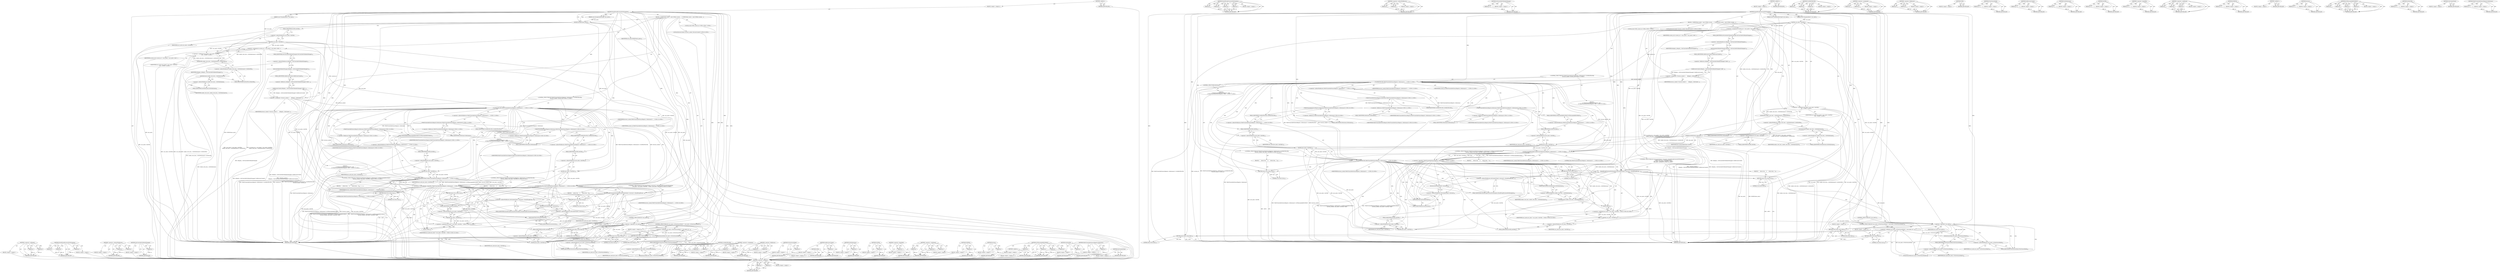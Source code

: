 digraph "WebUIControllerFactoryRegistry.GetInstance" {
vulnerable_237 [label=<(METHOD,&lt;operator&gt;.notEquals)>];
vulnerable_238 [label=<(PARAM,p1)>];
vulnerable_239 [label=<(PARAM,p2)>];
vulnerable_240 [label=<(BLOCK,&lt;empty&gt;,&lt;empty&gt;)>];
vulnerable_241 [label=<(METHOD_RETURN,ANY)>];
vulnerable_221 [label=<(METHOD,ShouldSwapProcessesForNavigation)>];
vulnerable_222 [label=<(PARAM,p1)>];
vulnerable_223 [label=<(PARAM,p2)>];
vulnerable_224 [label=<(PARAM,p3)>];
vulnerable_225 [label=<(BLOCK,&lt;empty&gt;,&lt;empty&gt;)>];
vulnerable_226 [label=<(METHOD_RETURN,ANY)>];
vulnerable_174 [label=<(METHOD,&lt;operator&gt;.indirectFieldAccess)>];
vulnerable_175 [label=<(PARAM,p1)>];
vulnerable_176 [label=<(PARAM,p2)>];
vulnerable_177 [label=<(BLOCK,&lt;empty&gt;,&lt;empty&gt;)>];
vulnerable_178 [label=<(METHOD_RETURN,ANY)>];
vulnerable_196 [label=<(METHOD,GetControllerForRenderManager)>];
vulnerable_197 [label=<(PARAM,p1)>];
vulnerable_198 [label=<(BLOCK,&lt;empty&gt;,&lt;empty&gt;)>];
vulnerable_199 [label=<(METHOD_RETURN,ANY)>];
vulnerable_6 [label=<(METHOD,&lt;global&gt;)<SUB>1</SUB>>];
vulnerable_7 [label=<(BLOCK,&lt;empty&gt;,&lt;empty&gt;)<SUB>1</SUB>>];
vulnerable_8 [label=<(METHOD,ShouldSwapProcessesForNavigation)<SUB>1</SUB>>];
vulnerable_9 [label=<(PARAM,const NavigationEntry* curr_entry)<SUB>2</SUB>>];
vulnerable_10 [label=<(PARAM,const NavigationEntryImpl* new_entry)<SUB>3</SUB>>];
vulnerable_11 [label=<(BLOCK,{
  DCHECK(new_entry);


  const GURL&amp; current_...,{
  DCHECK(new_entry);


  const GURL&amp; current_...)<SUB>3</SUB>>];
vulnerable_12 [label=<(DCHECK,DCHECK(new_entry))<SUB>4</SUB>>];
vulnerable_13 [label=<(IDENTIFIER,new_entry,DCHECK(new_entry))<SUB>4</SUB>>];
vulnerable_14 [label="<(LOCAL,const GURL current_url: GURL)<SUB>7</SUB>>"];
vulnerable_15 [label=<(&lt;operator&gt;.assignment,&amp; current_url = (curr_entry) ? curr_entry-&gt;GetU...)<SUB>7</SUB>>];
vulnerable_16 [label=<(IDENTIFIER,current_url,&amp; current_url = (curr_entry) ? curr_entry-&gt;GetU...)<SUB>7</SUB>>];
vulnerable_17 [label="<(&lt;operator&gt;.conditional,(curr_entry) ? curr_entry-&gt;GetURL() :
      ren...)<SUB>7</SUB>>"];
vulnerable_18 [label="<(IDENTIFIER,curr_entry,(curr_entry) ? curr_entry-&gt;GetURL() :
      ren...)<SUB>7</SUB>>"];
vulnerable_19 [label=<(GetURL,curr_entry-&gt;GetURL())<SUB>7</SUB>>];
vulnerable_20 [label=<(&lt;operator&gt;.indirectFieldAccess,curr_entry-&gt;GetURL)<SUB>7</SUB>>];
vulnerable_21 [label=<(IDENTIFIER,curr_entry,curr_entry-&gt;GetURL())<SUB>7</SUB>>];
vulnerable_22 [label=<(FIELD_IDENTIFIER,GetURL,GetURL)<SUB>7</SUB>>];
vulnerable_23 [label=<(GetSiteURL,render_view_host_-&gt;GetSiteInstance()-&gt;GetSiteURL())<SUB>8</SUB>>];
vulnerable_24 [label=<(&lt;operator&gt;.indirectFieldAccess,render_view_host_-&gt;GetSiteInstance()-&gt;GetSiteURL)<SUB>8</SUB>>];
vulnerable_25 [label=<(GetSiteInstance,render_view_host_-&gt;GetSiteInstance())<SUB>8</SUB>>];
vulnerable_26 [label=<(&lt;operator&gt;.indirectFieldAccess,render_view_host_-&gt;GetSiteInstance)<SUB>8</SUB>>];
vulnerable_27 [label=<(IDENTIFIER,render_view_host_,render_view_host_-&gt;GetSiteInstance())<SUB>8</SUB>>];
vulnerable_28 [label=<(FIELD_IDENTIFIER,GetSiteInstance,GetSiteInstance)<SUB>8</SUB>>];
vulnerable_29 [label=<(FIELD_IDENTIFIER,GetSiteURL,GetSiteURL)<SUB>8</SUB>>];
vulnerable_30 [label="<(LOCAL,BrowserContext* browser_context: BrowserContext*)<SUB>9</SUB>>"];
vulnerable_31 [label=<(&lt;operator&gt;.assignment,* browser_context =
      delegate_-&gt;GetControl...)<SUB>9</SUB>>];
vulnerable_32 [label=<(IDENTIFIER,browser_context,* browser_context =
      delegate_-&gt;GetControl...)<SUB>9</SUB>>];
vulnerable_33 [label=<(GetBrowserContext,delegate_-&gt;GetControllerForRenderManager().GetB...)<SUB>10</SUB>>];
vulnerable_34 [label=<(&lt;operator&gt;.fieldAccess,delegate_-&gt;GetControllerForRenderManager().GetB...)<SUB>10</SUB>>];
vulnerable_35 [label=<(GetControllerForRenderManager,delegate_-&gt;GetControllerForRenderManager())<SUB>10</SUB>>];
vulnerable_36 [label=<(&lt;operator&gt;.indirectFieldAccess,delegate_-&gt;GetControllerForRenderManager)<SUB>10</SUB>>];
vulnerable_37 [label=<(IDENTIFIER,delegate_,delegate_-&gt;GetControllerForRenderManager())<SUB>10</SUB>>];
vulnerable_38 [label=<(FIELD_IDENTIFIER,GetControllerForRenderManager,GetControllerForRenderManager)<SUB>10</SUB>>];
vulnerable_39 [label=<(FIELD_IDENTIFIER,GetBrowserContext,GetBrowserContext)<SUB>10</SUB>>];
vulnerable_40 [label="<(CONTROL_STRUCTURE,IF,if (WebUIControllerFactoryRegistry::GetInstance()-&gt;UseWebUIForURL(
          browser_context, current_url)))<SUB>11</SUB>>"];
vulnerable_41 [label="<(UseWebUIForURL,WebUIControllerFactoryRegistry::GetInstance()-&gt;...)<SUB>11</SUB>>"];
vulnerable_42 [label="<(&lt;operator&gt;.indirectFieldAccess,WebUIControllerFactoryRegistry::GetInstance()-&gt;...)<SUB>11</SUB>>"];
vulnerable_43 [label="<(WebUIControllerFactoryRegistry.GetInstance,WebUIControllerFactoryRegistry::GetInstance())<SUB>11</SUB>>"];
vulnerable_44 [label="<(&lt;operator&gt;.fieldAccess,WebUIControllerFactoryRegistry::GetInstance)<SUB>11</SUB>>"];
vulnerable_45 [label="<(IDENTIFIER,WebUIControllerFactoryRegistry,WebUIControllerFactoryRegistry::GetInstance())<SUB>11</SUB>>"];
vulnerable_46 [label=<(FIELD_IDENTIFIER,GetInstance,GetInstance)<SUB>11</SUB>>];
vulnerable_47 [label=<(FIELD_IDENTIFIER,UseWebUIForURL,UseWebUIForURL)<SUB>11</SUB>>];
vulnerable_48 [label="<(IDENTIFIER,browser_context,WebUIControllerFactoryRegistry::GetInstance()-&gt;...)<SUB>12</SUB>>"];
vulnerable_49 [label="<(IDENTIFIER,current_url,WebUIControllerFactoryRegistry::GetInstance()-&gt;...)<SUB>12</SUB>>"];
vulnerable_50 [label="<(BLOCK,{
    if (!WebUIControllerFactoryRegistry::GetI...,{
    if (!WebUIControllerFactoryRegistry::GetI...)<SUB>12</SUB>>"];
vulnerable_51 [label="<(CONTROL_STRUCTURE,IF,if (!WebUIControllerFactoryRegistry::GetInstance()-&gt;IsURLAcceptableForWebUI(
            browser_context, new_entry-&gt;GetURL(), false)))<SUB>13</SUB>>"];
vulnerable_52 [label="<(&lt;operator&gt;.logicalNot,!WebUIControllerFactoryRegistry::GetInstance()-...)<SUB>13</SUB>>"];
vulnerable_53 [label="<(IsURLAcceptableForWebUI,WebUIControllerFactoryRegistry::GetInstance()-&gt;...)<SUB>13</SUB>>"];
vulnerable_54 [label="<(&lt;operator&gt;.indirectFieldAccess,WebUIControllerFactoryRegistry::GetInstance()-&gt;...)<SUB>13</SUB>>"];
vulnerable_55 [label="<(WebUIControllerFactoryRegistry.GetInstance,WebUIControllerFactoryRegistry::GetInstance())<SUB>13</SUB>>"];
vulnerable_56 [label="<(&lt;operator&gt;.fieldAccess,WebUIControllerFactoryRegistry::GetInstance)<SUB>13</SUB>>"];
vulnerable_57 [label="<(IDENTIFIER,WebUIControllerFactoryRegistry,WebUIControllerFactoryRegistry::GetInstance())<SUB>13</SUB>>"];
vulnerable_58 [label=<(FIELD_IDENTIFIER,GetInstance,GetInstance)<SUB>13</SUB>>];
vulnerable_59 [label=<(FIELD_IDENTIFIER,IsURLAcceptableForWebUI,IsURLAcceptableForWebUI)<SUB>13</SUB>>];
vulnerable_60 [label="<(IDENTIFIER,browser_context,WebUIControllerFactoryRegistry::GetInstance()-&gt;...)<SUB>14</SUB>>"];
vulnerable_61 [label=<(GetURL,new_entry-&gt;GetURL())<SUB>14</SUB>>];
vulnerable_62 [label=<(&lt;operator&gt;.indirectFieldAccess,new_entry-&gt;GetURL)<SUB>14</SUB>>];
vulnerable_63 [label=<(IDENTIFIER,new_entry,new_entry-&gt;GetURL())<SUB>14</SUB>>];
vulnerable_64 [label=<(FIELD_IDENTIFIER,GetURL,GetURL)<SUB>14</SUB>>];
vulnerable_65 [label="<(LITERAL,false,WebUIControllerFactoryRegistry::GetInstance()-&gt;...)<SUB>14</SUB>>"];
vulnerable_66 [label=<(BLOCK,{
      return true;
    },{
      return true;
    })<SUB>14</SUB>>];
vulnerable_67 [label=<(RETURN,return true;,return true;)<SUB>15</SUB>>];
vulnerable_68 [label=<(LITERAL,true,return true;)<SUB>15</SUB>>];
vulnerable_69 [label=<(CONTROL_STRUCTURE,ELSE,else)<SUB>17</SUB>>];
vulnerable_70 [label="<(BLOCK,{
    if (WebUIControllerFactoryRegistry::GetIn...,{
    if (WebUIControllerFactoryRegistry::GetIn...)<SUB>17</SUB>>"];
vulnerable_71 [label="<(CONTROL_STRUCTURE,IF,if (WebUIControllerFactoryRegistry::GetInstance()-&gt;UseWebUIForURL(
            browser_context, new_entry-&gt;GetURL())))<SUB>18</SUB>>"];
vulnerable_72 [label="<(UseWebUIForURL,WebUIControllerFactoryRegistry::GetInstance()-&gt;...)<SUB>18</SUB>>"];
vulnerable_73 [label="<(&lt;operator&gt;.indirectFieldAccess,WebUIControllerFactoryRegistry::GetInstance()-&gt;...)<SUB>18</SUB>>"];
vulnerable_74 [label="<(WebUIControllerFactoryRegistry.GetInstance,WebUIControllerFactoryRegistry::GetInstance())<SUB>18</SUB>>"];
vulnerable_75 [label="<(&lt;operator&gt;.fieldAccess,WebUIControllerFactoryRegistry::GetInstance)<SUB>18</SUB>>"];
vulnerable_76 [label="<(IDENTIFIER,WebUIControllerFactoryRegistry,WebUIControllerFactoryRegistry::GetInstance())<SUB>18</SUB>>"];
vulnerable_77 [label=<(FIELD_IDENTIFIER,GetInstance,GetInstance)<SUB>18</SUB>>];
vulnerable_78 [label=<(FIELD_IDENTIFIER,UseWebUIForURL,UseWebUIForURL)<SUB>18</SUB>>];
vulnerable_79 [label="<(IDENTIFIER,browser_context,WebUIControllerFactoryRegistry::GetInstance()-&gt;...)<SUB>19</SUB>>"];
vulnerable_80 [label=<(GetURL,new_entry-&gt;GetURL())<SUB>19</SUB>>];
vulnerable_81 [label=<(&lt;operator&gt;.indirectFieldAccess,new_entry-&gt;GetURL)<SUB>19</SUB>>];
vulnerable_82 [label=<(IDENTIFIER,new_entry,new_entry-&gt;GetURL())<SUB>19</SUB>>];
vulnerable_83 [label=<(FIELD_IDENTIFIER,GetURL,GetURL)<SUB>19</SUB>>];
vulnerable_84 [label=<(BLOCK,{
      return true;
    },{
      return true;
    })<SUB>19</SUB>>];
vulnerable_85 [label=<(RETURN,return true;,return true;)<SUB>20</SUB>>];
vulnerable_86 [label=<(LITERAL,true,return true;)<SUB>20</SUB>>];
vulnerable_87 [label="<(CONTROL_STRUCTURE,IF,if (GetContentClient()-&gt;browser()-&gt;ShouldSwapProcessesForNavigation(
          curr_entry ? curr_entry-&gt;GetURL() : GURL(), new_entry-&gt;GetURL())))<SUB>24</SUB>>"];
vulnerable_88 [label=<(ShouldSwapProcessesForNavigation,GetContentClient()-&gt;browser()-&gt;ShouldSwapProces...)<SUB>24</SUB>>];
vulnerable_89 [label=<(&lt;operator&gt;.indirectFieldAccess,GetContentClient()-&gt;browser()-&gt;ShouldSwapProces...)<SUB>24</SUB>>];
vulnerable_90 [label=<(browser,GetContentClient()-&gt;browser())<SUB>24</SUB>>];
vulnerable_91 [label=<(&lt;operator&gt;.indirectFieldAccess,GetContentClient()-&gt;browser)<SUB>24</SUB>>];
vulnerable_92 [label=<(GetContentClient,GetContentClient())<SUB>24</SUB>>];
vulnerable_93 [label=<(FIELD_IDENTIFIER,browser,browser)<SUB>24</SUB>>];
vulnerable_94 [label=<(FIELD_IDENTIFIER,ShouldSwapProcessesForNavigation,ShouldSwapProcessesForNavigation)<SUB>24</SUB>>];
vulnerable_95 [label="<(&lt;operator&gt;.conditional,curr_entry ? curr_entry-&gt;GetURL() : GURL())<SUB>25</SUB>>"];
vulnerable_96 [label="<(IDENTIFIER,curr_entry,curr_entry ? curr_entry-&gt;GetURL() : GURL())<SUB>25</SUB>>"];
vulnerable_97 [label=<(GetURL,curr_entry-&gt;GetURL())<SUB>25</SUB>>];
vulnerable_98 [label=<(&lt;operator&gt;.indirectFieldAccess,curr_entry-&gt;GetURL)<SUB>25</SUB>>];
vulnerable_99 [label=<(IDENTIFIER,curr_entry,curr_entry-&gt;GetURL())<SUB>25</SUB>>];
vulnerable_100 [label=<(FIELD_IDENTIFIER,GetURL,GetURL)<SUB>25</SUB>>];
vulnerable_101 [label=<(GURL,GURL())<SUB>25</SUB>>];
vulnerable_102 [label=<(GetURL,new_entry-&gt;GetURL())<SUB>25</SUB>>];
vulnerable_103 [label=<(&lt;operator&gt;.indirectFieldAccess,new_entry-&gt;GetURL)<SUB>25</SUB>>];
vulnerable_104 [label=<(IDENTIFIER,new_entry,new_entry-&gt;GetURL())<SUB>25</SUB>>];
vulnerable_105 [label=<(FIELD_IDENTIFIER,GetURL,GetURL)<SUB>25</SUB>>];
vulnerable_106 [label=<(BLOCK,{
     return true;
   },{
     return true;
   })<SUB>25</SUB>>];
vulnerable_107 [label=<(RETURN,return true;,return true;)<SUB>26</SUB>>];
vulnerable_108 [label=<(LITERAL,true,return true;)<SUB>26</SUB>>];
vulnerable_109 [label=<(CONTROL_STRUCTURE,IF,if (!curr_entry))<SUB>29</SUB>>];
vulnerable_110 [label=<(&lt;operator&gt;.logicalNot,!curr_entry)<SUB>29</SUB>>];
vulnerable_111 [label=<(IDENTIFIER,curr_entry,!curr_entry)<SUB>29</SUB>>];
vulnerable_112 [label=<(BLOCK,&lt;empty&gt;,&lt;empty&gt;)<SUB>30</SUB>>];
vulnerable_113 [label=<(RETURN,return false;,return false;)<SUB>30</SUB>>];
vulnerable_114 [label=<(LITERAL,false,return false;)<SUB>30</SUB>>];
vulnerable_115 [label=<(CONTROL_STRUCTURE,IF,if (curr_entry-&gt;IsViewSourceMode() != new_entry-&gt;IsViewSourceMode()))<SUB>32</SUB>>];
vulnerable_116 [label=<(&lt;operator&gt;.notEquals,curr_entry-&gt;IsViewSourceMode() != new_entry-&gt;Is...)<SUB>32</SUB>>];
vulnerable_117 [label=<(IsViewSourceMode,curr_entry-&gt;IsViewSourceMode())<SUB>32</SUB>>];
vulnerable_118 [label=<(&lt;operator&gt;.indirectFieldAccess,curr_entry-&gt;IsViewSourceMode)<SUB>32</SUB>>];
vulnerable_119 [label=<(IDENTIFIER,curr_entry,curr_entry-&gt;IsViewSourceMode())<SUB>32</SUB>>];
vulnerable_120 [label=<(FIELD_IDENTIFIER,IsViewSourceMode,IsViewSourceMode)<SUB>32</SUB>>];
vulnerable_121 [label=<(IsViewSourceMode,new_entry-&gt;IsViewSourceMode())<SUB>32</SUB>>];
vulnerable_122 [label=<(&lt;operator&gt;.indirectFieldAccess,new_entry-&gt;IsViewSourceMode)<SUB>32</SUB>>];
vulnerable_123 [label=<(IDENTIFIER,new_entry,new_entry-&gt;IsViewSourceMode())<SUB>32</SUB>>];
vulnerable_124 [label=<(FIELD_IDENTIFIER,IsViewSourceMode,IsViewSourceMode)<SUB>32</SUB>>];
vulnerable_125 [label=<(BLOCK,&lt;empty&gt;,&lt;empty&gt;)<SUB>33</SUB>>];
vulnerable_126 [label=<(RETURN,return true;,return true;)<SUB>33</SUB>>];
vulnerable_127 [label=<(LITERAL,true,return true;)<SUB>33</SUB>>];
vulnerable_128 [label=<(RETURN,return false;,return false;)<SUB>35</SUB>>];
vulnerable_129 [label=<(LITERAL,false,return false;)<SUB>35</SUB>>];
vulnerable_130 [label=<(METHOD_RETURN,bool)<SUB>1</SUB>>];
vulnerable_132 [label=<(METHOD_RETURN,ANY)<SUB>1</SUB>>];
vulnerable_200 [label=<(METHOD,UseWebUIForURL)>];
vulnerable_201 [label=<(PARAM,p1)>];
vulnerable_202 [label=<(PARAM,p2)>];
vulnerable_203 [label=<(PARAM,p3)>];
vulnerable_204 [label=<(BLOCK,&lt;empty&gt;,&lt;empty&gt;)>];
vulnerable_205 [label=<(METHOD_RETURN,ANY)>];
vulnerable_159 [label=<(METHOD,&lt;operator&gt;.assignment)>];
vulnerable_160 [label=<(PARAM,p1)>];
vulnerable_161 [label=<(PARAM,p2)>];
vulnerable_162 [label=<(BLOCK,&lt;empty&gt;,&lt;empty&gt;)>];
vulnerable_163 [label=<(METHOD_RETURN,ANY)>];
vulnerable_191 [label=<(METHOD,&lt;operator&gt;.fieldAccess)>];
vulnerable_192 [label=<(PARAM,p1)>];
vulnerable_193 [label=<(PARAM,p2)>];
vulnerable_194 [label=<(BLOCK,&lt;empty&gt;,&lt;empty&gt;)>];
vulnerable_195 [label=<(METHOD_RETURN,ANY)>];
vulnerable_234 [label=<(METHOD,GURL)>];
vulnerable_235 [label=<(BLOCK,&lt;empty&gt;,&lt;empty&gt;)>];
vulnerable_236 [label=<(METHOD_RETURN,ANY)>];
vulnerable_242 [label=<(METHOD,IsViewSourceMode)>];
vulnerable_243 [label=<(PARAM,p1)>];
vulnerable_244 [label=<(BLOCK,&lt;empty&gt;,&lt;empty&gt;)>];
vulnerable_245 [label=<(METHOD_RETURN,ANY)>];
vulnerable_187 [label=<(METHOD,GetBrowserContext)>];
vulnerable_188 [label=<(PARAM,p1)>];
vulnerable_189 [label=<(BLOCK,&lt;empty&gt;,&lt;empty&gt;)>];
vulnerable_190 [label=<(METHOD_RETURN,ANY)>];
vulnerable_183 [label=<(METHOD,GetSiteInstance)>];
vulnerable_184 [label=<(PARAM,p1)>];
vulnerable_185 [label=<(BLOCK,&lt;empty&gt;,&lt;empty&gt;)>];
vulnerable_186 [label=<(METHOD_RETURN,ANY)>];
vulnerable_170 [label=<(METHOD,GetURL)>];
vulnerable_171 [label=<(PARAM,p1)>];
vulnerable_172 [label=<(BLOCK,&lt;empty&gt;,&lt;empty&gt;)>];
vulnerable_173 [label=<(METHOD_RETURN,ANY)>];
vulnerable_210 [label=<(METHOD,&lt;operator&gt;.logicalNot)>];
vulnerable_211 [label=<(PARAM,p1)>];
vulnerable_212 [label=<(BLOCK,&lt;empty&gt;,&lt;empty&gt;)>];
vulnerable_213 [label=<(METHOD_RETURN,ANY)>];
vulnerable_164 [label=<(METHOD,&lt;operator&gt;.conditional)>];
vulnerable_165 [label=<(PARAM,p1)>];
vulnerable_166 [label=<(PARAM,p2)>];
vulnerable_167 [label=<(PARAM,p3)>];
vulnerable_168 [label=<(BLOCK,&lt;empty&gt;,&lt;empty&gt;)>];
vulnerable_169 [label=<(METHOD_RETURN,ANY)>];
vulnerable_155 [label=<(METHOD,DCHECK)>];
vulnerable_156 [label=<(PARAM,p1)>];
vulnerable_157 [label=<(BLOCK,&lt;empty&gt;,&lt;empty&gt;)>];
vulnerable_158 [label=<(METHOD_RETURN,ANY)>];
vulnerable_149 [label=<(METHOD,&lt;global&gt;)<SUB>1</SUB>>];
vulnerable_150 [label=<(BLOCK,&lt;empty&gt;,&lt;empty&gt;)>];
vulnerable_151 [label=<(METHOD_RETURN,ANY)>];
vulnerable_227 [label=<(METHOD,browser)>];
vulnerable_228 [label=<(PARAM,p1)>];
vulnerable_229 [label=<(BLOCK,&lt;empty&gt;,&lt;empty&gt;)>];
vulnerable_230 [label=<(METHOD_RETURN,ANY)>];
vulnerable_214 [label=<(METHOD,IsURLAcceptableForWebUI)>];
vulnerable_215 [label=<(PARAM,p1)>];
vulnerable_216 [label=<(PARAM,p2)>];
vulnerable_217 [label=<(PARAM,p3)>];
vulnerable_218 [label=<(PARAM,p4)>];
vulnerable_219 [label=<(BLOCK,&lt;empty&gt;,&lt;empty&gt;)>];
vulnerable_220 [label=<(METHOD_RETURN,ANY)>];
vulnerable_179 [label=<(METHOD,GetSiteURL)>];
vulnerable_180 [label=<(PARAM,p1)>];
vulnerable_181 [label=<(BLOCK,&lt;empty&gt;,&lt;empty&gt;)>];
vulnerable_182 [label=<(METHOD_RETURN,ANY)>];
vulnerable_231 [label=<(METHOD,GetContentClient)>];
vulnerable_232 [label=<(BLOCK,&lt;empty&gt;,&lt;empty&gt;)>];
vulnerable_233 [label=<(METHOD_RETURN,ANY)>];
vulnerable_206 [label=<(METHOD,WebUIControllerFactoryRegistry.GetInstance)>];
vulnerable_207 [label=<(PARAM,p1)>];
vulnerable_208 [label=<(BLOCK,&lt;empty&gt;,&lt;empty&gt;)>];
vulnerable_209 [label=<(METHOD_RETURN,ANY)>];
fixed_242 [label=<(METHOD,&lt;operator&gt;.notEquals)>];
fixed_243 [label=<(PARAM,p1)>];
fixed_244 [label=<(PARAM,p2)>];
fixed_245 [label=<(BLOCK,&lt;empty&gt;,&lt;empty&gt;)>];
fixed_246 [label=<(METHOD_RETURN,ANY)>];
fixed_225 [label=<(METHOD,ShouldSwapProcessesForNavigation)>];
fixed_226 [label=<(PARAM,p1)>];
fixed_227 [label=<(PARAM,p2)>];
fixed_228 [label=<(PARAM,p3)>];
fixed_229 [label=<(PARAM,p4)>];
fixed_230 [label=<(BLOCK,&lt;empty&gt;,&lt;empty&gt;)>];
fixed_231 [label=<(METHOD_RETURN,ANY)>];
fixed_178 [label=<(METHOD,&lt;operator&gt;.indirectFieldAccess)>];
fixed_179 [label=<(PARAM,p1)>];
fixed_180 [label=<(PARAM,p2)>];
fixed_181 [label=<(BLOCK,&lt;empty&gt;,&lt;empty&gt;)>];
fixed_182 [label=<(METHOD_RETURN,ANY)>];
fixed_200 [label=<(METHOD,GetControllerForRenderManager)>];
fixed_201 [label=<(PARAM,p1)>];
fixed_202 [label=<(BLOCK,&lt;empty&gt;,&lt;empty&gt;)>];
fixed_203 [label=<(METHOD_RETURN,ANY)>];
fixed_6 [label=<(METHOD,&lt;global&gt;)<SUB>1</SUB>>];
fixed_7 [label=<(BLOCK,&lt;empty&gt;,&lt;empty&gt;)<SUB>1</SUB>>];
fixed_8 [label=<(METHOD,ShouldSwapProcessesForNavigation)<SUB>1</SUB>>];
fixed_9 [label=<(PARAM,const NavigationEntry* curr_entry)<SUB>2</SUB>>];
fixed_10 [label=<(PARAM,const NavigationEntryImpl* new_entry)<SUB>3</SUB>>];
fixed_11 [label=<(BLOCK,{
  DCHECK(new_entry);


  const GURL&amp; current_...,{
  DCHECK(new_entry);


  const GURL&amp; current_...)<SUB>3</SUB>>];
fixed_12 [label=<(DCHECK,DCHECK(new_entry))<SUB>4</SUB>>];
fixed_13 [label=<(IDENTIFIER,new_entry,DCHECK(new_entry))<SUB>4</SUB>>];
fixed_14 [label="<(LOCAL,const GURL current_url: GURL)<SUB>7</SUB>>"];
fixed_15 [label=<(&lt;operator&gt;.assignment,&amp; current_url = (curr_entry) ? curr_entry-&gt;GetU...)<SUB>7</SUB>>];
fixed_16 [label=<(IDENTIFIER,current_url,&amp; current_url = (curr_entry) ? curr_entry-&gt;GetU...)<SUB>7</SUB>>];
fixed_17 [label="<(&lt;operator&gt;.conditional,(curr_entry) ? curr_entry-&gt;GetURL() :
      ren...)<SUB>7</SUB>>"];
fixed_18 [label="<(IDENTIFIER,curr_entry,(curr_entry) ? curr_entry-&gt;GetURL() :
      ren...)<SUB>7</SUB>>"];
fixed_19 [label=<(GetURL,curr_entry-&gt;GetURL())<SUB>7</SUB>>];
fixed_20 [label=<(&lt;operator&gt;.indirectFieldAccess,curr_entry-&gt;GetURL)<SUB>7</SUB>>];
fixed_21 [label=<(IDENTIFIER,curr_entry,curr_entry-&gt;GetURL())<SUB>7</SUB>>];
fixed_22 [label=<(FIELD_IDENTIFIER,GetURL,GetURL)<SUB>7</SUB>>];
fixed_23 [label=<(GetSiteURL,render_view_host_-&gt;GetSiteInstance()-&gt;GetSiteURL())<SUB>8</SUB>>];
fixed_24 [label=<(&lt;operator&gt;.indirectFieldAccess,render_view_host_-&gt;GetSiteInstance()-&gt;GetSiteURL)<SUB>8</SUB>>];
fixed_25 [label=<(GetSiteInstance,render_view_host_-&gt;GetSiteInstance())<SUB>8</SUB>>];
fixed_26 [label=<(&lt;operator&gt;.indirectFieldAccess,render_view_host_-&gt;GetSiteInstance)<SUB>8</SUB>>];
fixed_27 [label=<(IDENTIFIER,render_view_host_,render_view_host_-&gt;GetSiteInstance())<SUB>8</SUB>>];
fixed_28 [label=<(FIELD_IDENTIFIER,GetSiteInstance,GetSiteInstance)<SUB>8</SUB>>];
fixed_29 [label=<(FIELD_IDENTIFIER,GetSiteURL,GetSiteURL)<SUB>8</SUB>>];
fixed_30 [label="<(LOCAL,BrowserContext* browser_context: BrowserContext*)<SUB>9</SUB>>"];
fixed_31 [label=<(&lt;operator&gt;.assignment,* browser_context =
      delegate_-&gt;GetControl...)<SUB>9</SUB>>];
fixed_32 [label=<(IDENTIFIER,browser_context,* browser_context =
      delegate_-&gt;GetControl...)<SUB>9</SUB>>];
fixed_33 [label=<(GetBrowserContext,delegate_-&gt;GetControllerForRenderManager().GetB...)<SUB>10</SUB>>];
fixed_34 [label=<(&lt;operator&gt;.fieldAccess,delegate_-&gt;GetControllerForRenderManager().GetB...)<SUB>10</SUB>>];
fixed_35 [label=<(GetControllerForRenderManager,delegate_-&gt;GetControllerForRenderManager())<SUB>10</SUB>>];
fixed_36 [label=<(&lt;operator&gt;.indirectFieldAccess,delegate_-&gt;GetControllerForRenderManager)<SUB>10</SUB>>];
fixed_37 [label=<(IDENTIFIER,delegate_,delegate_-&gt;GetControllerForRenderManager())<SUB>10</SUB>>];
fixed_38 [label=<(FIELD_IDENTIFIER,GetControllerForRenderManager,GetControllerForRenderManager)<SUB>10</SUB>>];
fixed_39 [label=<(FIELD_IDENTIFIER,GetBrowserContext,GetBrowserContext)<SUB>10</SUB>>];
fixed_40 [label="<(CONTROL_STRUCTURE,IF,if (WebUIControllerFactoryRegistry::GetInstance()-&gt;UseWebUIForURL(
          browser_context, current_url)))<SUB>11</SUB>>"];
fixed_41 [label="<(UseWebUIForURL,WebUIControllerFactoryRegistry::GetInstance()-&gt;...)<SUB>11</SUB>>"];
fixed_42 [label="<(&lt;operator&gt;.indirectFieldAccess,WebUIControllerFactoryRegistry::GetInstance()-&gt;...)<SUB>11</SUB>>"];
fixed_43 [label="<(WebUIControllerFactoryRegistry.GetInstance,WebUIControllerFactoryRegistry::GetInstance())<SUB>11</SUB>>"];
fixed_44 [label="<(&lt;operator&gt;.fieldAccess,WebUIControllerFactoryRegistry::GetInstance)<SUB>11</SUB>>"];
fixed_45 [label="<(IDENTIFIER,WebUIControllerFactoryRegistry,WebUIControllerFactoryRegistry::GetInstance())<SUB>11</SUB>>"];
fixed_46 [label=<(FIELD_IDENTIFIER,GetInstance,GetInstance)<SUB>11</SUB>>];
fixed_47 [label=<(FIELD_IDENTIFIER,UseWebUIForURL,UseWebUIForURL)<SUB>11</SUB>>];
fixed_48 [label="<(IDENTIFIER,browser_context,WebUIControllerFactoryRegistry::GetInstance()-&gt;...)<SUB>12</SUB>>"];
fixed_49 [label="<(IDENTIFIER,current_url,WebUIControllerFactoryRegistry::GetInstance()-&gt;...)<SUB>12</SUB>>"];
fixed_50 [label="<(BLOCK,{
    if (!WebUIControllerFactoryRegistry::GetI...,{
    if (!WebUIControllerFactoryRegistry::GetI...)<SUB>12</SUB>>"];
fixed_51 [label="<(CONTROL_STRUCTURE,IF,if (!WebUIControllerFactoryRegistry::GetInstance()-&gt;IsURLAcceptableForWebUI(
            browser_context, new_entry-&gt;GetURL(), false)))<SUB>13</SUB>>"];
fixed_52 [label="<(&lt;operator&gt;.logicalNot,!WebUIControllerFactoryRegistry::GetInstance()-...)<SUB>13</SUB>>"];
fixed_53 [label="<(IsURLAcceptableForWebUI,WebUIControllerFactoryRegistry::GetInstance()-&gt;...)<SUB>13</SUB>>"];
fixed_54 [label="<(&lt;operator&gt;.indirectFieldAccess,WebUIControllerFactoryRegistry::GetInstance()-&gt;...)<SUB>13</SUB>>"];
fixed_55 [label="<(WebUIControllerFactoryRegistry.GetInstance,WebUIControllerFactoryRegistry::GetInstance())<SUB>13</SUB>>"];
fixed_56 [label="<(&lt;operator&gt;.fieldAccess,WebUIControllerFactoryRegistry::GetInstance)<SUB>13</SUB>>"];
fixed_57 [label="<(IDENTIFIER,WebUIControllerFactoryRegistry,WebUIControllerFactoryRegistry::GetInstance())<SUB>13</SUB>>"];
fixed_58 [label=<(FIELD_IDENTIFIER,GetInstance,GetInstance)<SUB>13</SUB>>];
fixed_59 [label=<(FIELD_IDENTIFIER,IsURLAcceptableForWebUI,IsURLAcceptableForWebUI)<SUB>13</SUB>>];
fixed_60 [label="<(IDENTIFIER,browser_context,WebUIControllerFactoryRegistry::GetInstance()-&gt;...)<SUB>14</SUB>>"];
fixed_61 [label=<(GetURL,new_entry-&gt;GetURL())<SUB>14</SUB>>];
fixed_62 [label=<(&lt;operator&gt;.indirectFieldAccess,new_entry-&gt;GetURL)<SUB>14</SUB>>];
fixed_63 [label=<(IDENTIFIER,new_entry,new_entry-&gt;GetURL())<SUB>14</SUB>>];
fixed_64 [label=<(FIELD_IDENTIFIER,GetURL,GetURL)<SUB>14</SUB>>];
fixed_65 [label="<(LITERAL,false,WebUIControllerFactoryRegistry::GetInstance()-&gt;...)<SUB>14</SUB>>"];
fixed_66 [label=<(BLOCK,{
      return true;
    },{
      return true;
    })<SUB>14</SUB>>];
fixed_67 [label=<(RETURN,return true;,return true;)<SUB>15</SUB>>];
fixed_68 [label=<(LITERAL,true,return true;)<SUB>15</SUB>>];
fixed_69 [label=<(CONTROL_STRUCTURE,ELSE,else)<SUB>17</SUB>>];
fixed_70 [label="<(BLOCK,{
    if (WebUIControllerFactoryRegistry::GetIn...,{
    if (WebUIControllerFactoryRegistry::GetIn...)<SUB>17</SUB>>"];
fixed_71 [label="<(CONTROL_STRUCTURE,IF,if (WebUIControllerFactoryRegistry::GetInstance()-&gt;UseWebUIForURL(
            browser_context, new_entry-&gt;GetURL())))<SUB>18</SUB>>"];
fixed_72 [label="<(UseWebUIForURL,WebUIControllerFactoryRegistry::GetInstance()-&gt;...)<SUB>18</SUB>>"];
fixed_73 [label="<(&lt;operator&gt;.indirectFieldAccess,WebUIControllerFactoryRegistry::GetInstance()-&gt;...)<SUB>18</SUB>>"];
fixed_74 [label="<(WebUIControllerFactoryRegistry.GetInstance,WebUIControllerFactoryRegistry::GetInstance())<SUB>18</SUB>>"];
fixed_75 [label="<(&lt;operator&gt;.fieldAccess,WebUIControllerFactoryRegistry::GetInstance)<SUB>18</SUB>>"];
fixed_76 [label="<(IDENTIFIER,WebUIControllerFactoryRegistry,WebUIControllerFactoryRegistry::GetInstance())<SUB>18</SUB>>"];
fixed_77 [label=<(FIELD_IDENTIFIER,GetInstance,GetInstance)<SUB>18</SUB>>];
fixed_78 [label=<(FIELD_IDENTIFIER,UseWebUIForURL,UseWebUIForURL)<SUB>18</SUB>>];
fixed_79 [label="<(IDENTIFIER,browser_context,WebUIControllerFactoryRegistry::GetInstance()-&gt;...)<SUB>19</SUB>>"];
fixed_80 [label=<(GetURL,new_entry-&gt;GetURL())<SUB>19</SUB>>];
fixed_81 [label=<(&lt;operator&gt;.indirectFieldAccess,new_entry-&gt;GetURL)<SUB>19</SUB>>];
fixed_82 [label=<(IDENTIFIER,new_entry,new_entry-&gt;GetURL())<SUB>19</SUB>>];
fixed_83 [label=<(FIELD_IDENTIFIER,GetURL,GetURL)<SUB>19</SUB>>];
fixed_84 [label=<(BLOCK,{
      return true;
    },{
      return true;
    })<SUB>19</SUB>>];
fixed_85 [label=<(RETURN,return true;,return true;)<SUB>20</SUB>>];
fixed_86 [label=<(LITERAL,true,return true;)<SUB>20</SUB>>];
fixed_87 [label="<(CONTROL_STRUCTURE,IF,if (GetContentClient()-&gt;browser()-&gt;ShouldSwapProcessesForNavigation(
          render_view_host_-&gt;GetSiteInstance(),
          curr_entry ? curr_entry-&gt;GetURL() : GURL(),
          new_entry-&gt;GetURL())))<SUB>24</SUB>>"];
fixed_88 [label=<(ShouldSwapProcessesForNavigation,GetContentClient()-&gt;browser()-&gt;ShouldSwapProces...)<SUB>24</SUB>>];
fixed_89 [label=<(&lt;operator&gt;.indirectFieldAccess,GetContentClient()-&gt;browser()-&gt;ShouldSwapProces...)<SUB>24</SUB>>];
fixed_90 [label=<(browser,GetContentClient()-&gt;browser())<SUB>24</SUB>>];
fixed_91 [label=<(&lt;operator&gt;.indirectFieldAccess,GetContentClient()-&gt;browser)<SUB>24</SUB>>];
fixed_92 [label=<(GetContentClient,GetContentClient())<SUB>24</SUB>>];
fixed_93 [label=<(FIELD_IDENTIFIER,browser,browser)<SUB>24</SUB>>];
fixed_94 [label=<(FIELD_IDENTIFIER,ShouldSwapProcessesForNavigation,ShouldSwapProcessesForNavigation)<SUB>24</SUB>>];
fixed_95 [label=<(GetSiteInstance,render_view_host_-&gt;GetSiteInstance())<SUB>25</SUB>>];
fixed_96 [label=<(&lt;operator&gt;.indirectFieldAccess,render_view_host_-&gt;GetSiteInstance)<SUB>25</SUB>>];
fixed_97 [label=<(IDENTIFIER,render_view_host_,render_view_host_-&gt;GetSiteInstance())<SUB>25</SUB>>];
fixed_98 [label=<(FIELD_IDENTIFIER,GetSiteInstance,GetSiteInstance)<SUB>25</SUB>>];
fixed_99 [label="<(&lt;operator&gt;.conditional,curr_entry ? curr_entry-&gt;GetURL() : GURL())<SUB>26</SUB>>"];
fixed_100 [label="<(IDENTIFIER,curr_entry,curr_entry ? curr_entry-&gt;GetURL() : GURL())<SUB>26</SUB>>"];
fixed_101 [label=<(GetURL,curr_entry-&gt;GetURL())<SUB>26</SUB>>];
fixed_102 [label=<(&lt;operator&gt;.indirectFieldAccess,curr_entry-&gt;GetURL)<SUB>26</SUB>>];
fixed_103 [label=<(IDENTIFIER,curr_entry,curr_entry-&gt;GetURL())<SUB>26</SUB>>];
fixed_104 [label=<(FIELD_IDENTIFIER,GetURL,GetURL)<SUB>26</SUB>>];
fixed_105 [label=<(GURL,GURL())<SUB>26</SUB>>];
fixed_106 [label=<(GetURL,new_entry-&gt;GetURL())<SUB>27</SUB>>];
fixed_107 [label=<(&lt;operator&gt;.indirectFieldAccess,new_entry-&gt;GetURL)<SUB>27</SUB>>];
fixed_108 [label=<(IDENTIFIER,new_entry,new_entry-&gt;GetURL())<SUB>27</SUB>>];
fixed_109 [label=<(FIELD_IDENTIFIER,GetURL,GetURL)<SUB>27</SUB>>];
fixed_110 [label=<(BLOCK,{
     return true;
   },{
     return true;
   })<SUB>27</SUB>>];
fixed_111 [label=<(RETURN,return true;,return true;)<SUB>28</SUB>>];
fixed_112 [label=<(LITERAL,true,return true;)<SUB>28</SUB>>];
fixed_113 [label=<(CONTROL_STRUCTURE,IF,if (!curr_entry))<SUB>31</SUB>>];
fixed_114 [label=<(&lt;operator&gt;.logicalNot,!curr_entry)<SUB>31</SUB>>];
fixed_115 [label=<(IDENTIFIER,curr_entry,!curr_entry)<SUB>31</SUB>>];
fixed_116 [label=<(BLOCK,&lt;empty&gt;,&lt;empty&gt;)<SUB>32</SUB>>];
fixed_117 [label=<(RETURN,return false;,return false;)<SUB>32</SUB>>];
fixed_118 [label=<(LITERAL,false,return false;)<SUB>32</SUB>>];
fixed_119 [label=<(CONTROL_STRUCTURE,IF,if (curr_entry-&gt;IsViewSourceMode() != new_entry-&gt;IsViewSourceMode()))<SUB>34</SUB>>];
fixed_120 [label=<(&lt;operator&gt;.notEquals,curr_entry-&gt;IsViewSourceMode() != new_entry-&gt;Is...)<SUB>34</SUB>>];
fixed_121 [label=<(IsViewSourceMode,curr_entry-&gt;IsViewSourceMode())<SUB>34</SUB>>];
fixed_122 [label=<(&lt;operator&gt;.indirectFieldAccess,curr_entry-&gt;IsViewSourceMode)<SUB>34</SUB>>];
fixed_123 [label=<(IDENTIFIER,curr_entry,curr_entry-&gt;IsViewSourceMode())<SUB>34</SUB>>];
fixed_124 [label=<(FIELD_IDENTIFIER,IsViewSourceMode,IsViewSourceMode)<SUB>34</SUB>>];
fixed_125 [label=<(IsViewSourceMode,new_entry-&gt;IsViewSourceMode())<SUB>34</SUB>>];
fixed_126 [label=<(&lt;operator&gt;.indirectFieldAccess,new_entry-&gt;IsViewSourceMode)<SUB>34</SUB>>];
fixed_127 [label=<(IDENTIFIER,new_entry,new_entry-&gt;IsViewSourceMode())<SUB>34</SUB>>];
fixed_128 [label=<(FIELD_IDENTIFIER,IsViewSourceMode,IsViewSourceMode)<SUB>34</SUB>>];
fixed_129 [label=<(BLOCK,&lt;empty&gt;,&lt;empty&gt;)<SUB>35</SUB>>];
fixed_130 [label=<(RETURN,return true;,return true;)<SUB>35</SUB>>];
fixed_131 [label=<(LITERAL,true,return true;)<SUB>35</SUB>>];
fixed_132 [label=<(RETURN,return false;,return false;)<SUB>37</SUB>>];
fixed_133 [label=<(LITERAL,false,return false;)<SUB>37</SUB>>];
fixed_134 [label=<(METHOD_RETURN,bool)<SUB>1</SUB>>];
fixed_136 [label=<(METHOD_RETURN,ANY)<SUB>1</SUB>>];
fixed_204 [label=<(METHOD,UseWebUIForURL)>];
fixed_205 [label=<(PARAM,p1)>];
fixed_206 [label=<(PARAM,p2)>];
fixed_207 [label=<(PARAM,p3)>];
fixed_208 [label=<(BLOCK,&lt;empty&gt;,&lt;empty&gt;)>];
fixed_209 [label=<(METHOD_RETURN,ANY)>];
fixed_163 [label=<(METHOD,&lt;operator&gt;.assignment)>];
fixed_164 [label=<(PARAM,p1)>];
fixed_165 [label=<(PARAM,p2)>];
fixed_166 [label=<(BLOCK,&lt;empty&gt;,&lt;empty&gt;)>];
fixed_167 [label=<(METHOD_RETURN,ANY)>];
fixed_195 [label=<(METHOD,&lt;operator&gt;.fieldAccess)>];
fixed_196 [label=<(PARAM,p1)>];
fixed_197 [label=<(PARAM,p2)>];
fixed_198 [label=<(BLOCK,&lt;empty&gt;,&lt;empty&gt;)>];
fixed_199 [label=<(METHOD_RETURN,ANY)>];
fixed_239 [label=<(METHOD,GURL)>];
fixed_240 [label=<(BLOCK,&lt;empty&gt;,&lt;empty&gt;)>];
fixed_241 [label=<(METHOD_RETURN,ANY)>];
fixed_247 [label=<(METHOD,IsViewSourceMode)>];
fixed_248 [label=<(PARAM,p1)>];
fixed_249 [label=<(BLOCK,&lt;empty&gt;,&lt;empty&gt;)>];
fixed_250 [label=<(METHOD_RETURN,ANY)>];
fixed_191 [label=<(METHOD,GetBrowserContext)>];
fixed_192 [label=<(PARAM,p1)>];
fixed_193 [label=<(BLOCK,&lt;empty&gt;,&lt;empty&gt;)>];
fixed_194 [label=<(METHOD_RETURN,ANY)>];
fixed_187 [label=<(METHOD,GetSiteInstance)>];
fixed_188 [label=<(PARAM,p1)>];
fixed_189 [label=<(BLOCK,&lt;empty&gt;,&lt;empty&gt;)>];
fixed_190 [label=<(METHOD_RETURN,ANY)>];
fixed_174 [label=<(METHOD,GetURL)>];
fixed_175 [label=<(PARAM,p1)>];
fixed_176 [label=<(BLOCK,&lt;empty&gt;,&lt;empty&gt;)>];
fixed_177 [label=<(METHOD_RETURN,ANY)>];
fixed_214 [label=<(METHOD,&lt;operator&gt;.logicalNot)>];
fixed_215 [label=<(PARAM,p1)>];
fixed_216 [label=<(BLOCK,&lt;empty&gt;,&lt;empty&gt;)>];
fixed_217 [label=<(METHOD_RETURN,ANY)>];
fixed_168 [label=<(METHOD,&lt;operator&gt;.conditional)>];
fixed_169 [label=<(PARAM,p1)>];
fixed_170 [label=<(PARAM,p2)>];
fixed_171 [label=<(PARAM,p3)>];
fixed_172 [label=<(BLOCK,&lt;empty&gt;,&lt;empty&gt;)>];
fixed_173 [label=<(METHOD_RETURN,ANY)>];
fixed_159 [label=<(METHOD,DCHECK)>];
fixed_160 [label=<(PARAM,p1)>];
fixed_161 [label=<(BLOCK,&lt;empty&gt;,&lt;empty&gt;)>];
fixed_162 [label=<(METHOD_RETURN,ANY)>];
fixed_153 [label=<(METHOD,&lt;global&gt;)<SUB>1</SUB>>];
fixed_154 [label=<(BLOCK,&lt;empty&gt;,&lt;empty&gt;)>];
fixed_155 [label=<(METHOD_RETURN,ANY)>];
fixed_232 [label=<(METHOD,browser)>];
fixed_233 [label=<(PARAM,p1)>];
fixed_234 [label=<(BLOCK,&lt;empty&gt;,&lt;empty&gt;)>];
fixed_235 [label=<(METHOD_RETURN,ANY)>];
fixed_218 [label=<(METHOD,IsURLAcceptableForWebUI)>];
fixed_219 [label=<(PARAM,p1)>];
fixed_220 [label=<(PARAM,p2)>];
fixed_221 [label=<(PARAM,p3)>];
fixed_222 [label=<(PARAM,p4)>];
fixed_223 [label=<(BLOCK,&lt;empty&gt;,&lt;empty&gt;)>];
fixed_224 [label=<(METHOD_RETURN,ANY)>];
fixed_183 [label=<(METHOD,GetSiteURL)>];
fixed_184 [label=<(PARAM,p1)>];
fixed_185 [label=<(BLOCK,&lt;empty&gt;,&lt;empty&gt;)>];
fixed_186 [label=<(METHOD_RETURN,ANY)>];
fixed_236 [label=<(METHOD,GetContentClient)>];
fixed_237 [label=<(BLOCK,&lt;empty&gt;,&lt;empty&gt;)>];
fixed_238 [label=<(METHOD_RETURN,ANY)>];
fixed_210 [label=<(METHOD,WebUIControllerFactoryRegistry.GetInstance)>];
fixed_211 [label=<(PARAM,p1)>];
fixed_212 [label=<(BLOCK,&lt;empty&gt;,&lt;empty&gt;)>];
fixed_213 [label=<(METHOD_RETURN,ANY)>];
vulnerable_237 -> vulnerable_238  [key=0, label="AST: "];
vulnerable_237 -> vulnerable_238  [key=1, label="DDG: "];
vulnerable_237 -> vulnerable_240  [key=0, label="AST: "];
vulnerable_237 -> vulnerable_239  [key=0, label="AST: "];
vulnerable_237 -> vulnerable_239  [key=1, label="DDG: "];
vulnerable_237 -> vulnerable_241  [key=0, label="AST: "];
vulnerable_237 -> vulnerable_241  [key=1, label="CFG: "];
vulnerable_238 -> vulnerable_241  [key=0, label="DDG: p1"];
vulnerable_239 -> vulnerable_241  [key=0, label="DDG: p2"];
vulnerable_240 -> fixed_242  [key=0];
vulnerable_241 -> fixed_242  [key=0];
vulnerable_221 -> vulnerable_222  [key=0, label="AST: "];
vulnerable_221 -> vulnerable_222  [key=1, label="DDG: "];
vulnerable_221 -> vulnerable_225  [key=0, label="AST: "];
vulnerable_221 -> vulnerable_223  [key=0, label="AST: "];
vulnerable_221 -> vulnerable_223  [key=1, label="DDG: "];
vulnerable_221 -> vulnerable_226  [key=0, label="AST: "];
vulnerable_221 -> vulnerable_226  [key=1, label="CFG: "];
vulnerable_221 -> vulnerable_224  [key=0, label="AST: "];
vulnerable_221 -> vulnerable_224  [key=1, label="DDG: "];
vulnerable_222 -> vulnerable_226  [key=0, label="DDG: p1"];
vulnerable_223 -> vulnerable_226  [key=0, label="DDG: p2"];
vulnerable_224 -> vulnerable_226  [key=0, label="DDG: p3"];
vulnerable_225 -> fixed_242  [key=0];
vulnerable_226 -> fixed_242  [key=0];
vulnerable_174 -> vulnerable_175  [key=0, label="AST: "];
vulnerable_174 -> vulnerable_175  [key=1, label="DDG: "];
vulnerable_174 -> vulnerable_177  [key=0, label="AST: "];
vulnerable_174 -> vulnerable_176  [key=0, label="AST: "];
vulnerable_174 -> vulnerable_176  [key=1, label="DDG: "];
vulnerable_174 -> vulnerable_178  [key=0, label="AST: "];
vulnerable_174 -> vulnerable_178  [key=1, label="CFG: "];
vulnerable_175 -> vulnerable_178  [key=0, label="DDG: p1"];
vulnerable_176 -> vulnerable_178  [key=0, label="DDG: p2"];
vulnerable_177 -> fixed_242  [key=0];
vulnerable_178 -> fixed_242  [key=0];
vulnerable_196 -> vulnerable_197  [key=0, label="AST: "];
vulnerable_196 -> vulnerable_197  [key=1, label="DDG: "];
vulnerable_196 -> vulnerable_198  [key=0, label="AST: "];
vulnerable_196 -> vulnerable_199  [key=0, label="AST: "];
vulnerable_196 -> vulnerable_199  [key=1, label="CFG: "];
vulnerable_197 -> vulnerable_199  [key=0, label="DDG: p1"];
vulnerable_198 -> fixed_242  [key=0];
vulnerable_199 -> fixed_242  [key=0];
vulnerable_6 -> vulnerable_7  [key=0, label="AST: "];
vulnerable_6 -> vulnerable_132  [key=0, label="AST: "];
vulnerable_6 -> vulnerable_132  [key=1, label="CFG: "];
vulnerable_7 -> vulnerable_8  [key=0, label="AST: "];
vulnerable_8 -> vulnerable_9  [key=0, label="AST: "];
vulnerable_8 -> vulnerable_9  [key=1, label="DDG: "];
vulnerable_8 -> vulnerable_10  [key=0, label="AST: "];
vulnerable_8 -> vulnerable_10  [key=1, label="DDG: "];
vulnerable_8 -> vulnerable_11  [key=0, label="AST: "];
vulnerable_8 -> vulnerable_130  [key=0, label="AST: "];
vulnerable_8 -> vulnerable_12  [key=0, label="CFG: "];
vulnerable_8 -> vulnerable_12  [key=1, label="DDG: "];
vulnerable_8 -> vulnerable_128  [key=0, label="DDG: "];
vulnerable_8 -> vulnerable_129  [key=0, label="DDG: "];
vulnerable_8 -> vulnerable_41  [key=0, label="DDG: "];
vulnerable_8 -> vulnerable_88  [key=0, label="DDG: "];
vulnerable_8 -> vulnerable_107  [key=0, label="DDG: "];
vulnerable_8 -> vulnerable_110  [key=0, label="DDG: "];
vulnerable_8 -> vulnerable_113  [key=0, label="DDG: "];
vulnerable_8 -> vulnerable_126  [key=0, label="DDG: "];
vulnerable_8 -> vulnerable_95  [key=0, label="DDG: "];
vulnerable_8 -> vulnerable_108  [key=0, label="DDG: "];
vulnerable_8 -> vulnerable_114  [key=0, label="DDG: "];
vulnerable_8 -> vulnerable_127  [key=0, label="DDG: "];
vulnerable_8 -> vulnerable_67  [key=0, label="DDG: "];
vulnerable_8 -> vulnerable_53  [key=0, label="DDG: "];
vulnerable_8 -> vulnerable_68  [key=0, label="DDG: "];
vulnerable_8 -> vulnerable_72  [key=0, label="DDG: "];
vulnerable_8 -> vulnerable_85  [key=0, label="DDG: "];
vulnerable_8 -> vulnerable_86  [key=0, label="DDG: "];
vulnerable_9 -> vulnerable_19  [key=0, label="DDG: curr_entry"];
vulnerable_10 -> vulnerable_12  [key=0, label="DDG: new_entry"];
vulnerable_11 -> vulnerable_12  [key=0, label="AST: "];
vulnerable_11 -> vulnerable_14  [key=0, label="AST: "];
vulnerable_11 -> vulnerable_15  [key=0, label="AST: "];
vulnerable_11 -> vulnerable_30  [key=0, label="AST: "];
vulnerable_11 -> vulnerable_31  [key=0, label="AST: "];
vulnerable_11 -> vulnerable_40  [key=0, label="AST: "];
vulnerable_11 -> vulnerable_87  [key=0, label="AST: "];
vulnerable_11 -> vulnerable_109  [key=0, label="AST: "];
vulnerable_11 -> vulnerable_115  [key=0, label="AST: "];
vulnerable_11 -> vulnerable_128  [key=0, label="AST: "];
vulnerable_12 -> vulnerable_13  [key=0, label="AST: "];
vulnerable_12 -> vulnerable_22  [key=0, label="CFG: "];
vulnerable_12 -> vulnerable_28  [key=0, label="CFG: "];
vulnerable_12 -> vulnerable_130  [key=0, label="DDG: new_entry"];
vulnerable_12 -> vulnerable_130  [key=1, label="DDG: DCHECK(new_entry)"];
vulnerable_12 -> vulnerable_102  [key=0, label="DDG: new_entry"];
vulnerable_12 -> vulnerable_121  [key=0, label="DDG: new_entry"];
vulnerable_12 -> vulnerable_61  [key=0, label="DDG: new_entry"];
vulnerable_12 -> vulnerable_80  [key=0, label="DDG: new_entry"];
vulnerable_13 -> fixed_242  [key=0];
vulnerable_14 -> fixed_242  [key=0];
vulnerable_15 -> vulnerable_16  [key=0, label="AST: "];
vulnerable_15 -> vulnerable_17  [key=0, label="AST: "];
vulnerable_15 -> vulnerable_38  [key=0, label="CFG: "];
vulnerable_15 -> vulnerable_130  [key=0, label="DDG: (curr_entry) ? curr_entry-&gt;GetURL() :
      render_view_host_-&gt;GetSiteInstance()-&gt;GetSiteURL()"];
vulnerable_15 -> vulnerable_130  [key=1, label="DDG: &amp; current_url = (curr_entry) ? curr_entry-&gt;GetURL() :
      render_view_host_-&gt;GetSiteInstance()-&gt;GetSiteURL()"];
vulnerable_15 -> vulnerable_41  [key=0, label="DDG: current_url"];
vulnerable_16 -> fixed_242  [key=0];
vulnerable_17 -> vulnerable_18  [key=0, label="AST: "];
vulnerable_17 -> vulnerable_19  [key=0, label="AST: "];
vulnerable_17 -> vulnerable_23  [key=0, label="AST: "];
vulnerable_17 -> vulnerable_15  [key=0, label="CFG: "];
vulnerable_17 -> vulnerable_130  [key=0, label="DDG: curr_entry"];
vulnerable_17 -> vulnerable_130  [key=1, label="DDG: render_view_host_-&gt;GetSiteInstance()-&gt;GetSiteURL()"];
vulnerable_17 -> vulnerable_130  [key=2, label="DDG: curr_entry-&gt;GetURL()"];
vulnerable_18 -> fixed_242  [key=0];
vulnerable_19 -> vulnerable_20  [key=0, label="AST: "];
vulnerable_19 -> vulnerable_17  [key=0, label="CFG: "];
vulnerable_19 -> vulnerable_17  [key=1, label="DDG: curr_entry-&gt;GetURL"];
vulnerable_19 -> vulnerable_130  [key=0, label="DDG: curr_entry-&gt;GetURL"];
vulnerable_19 -> vulnerable_15  [key=0, label="DDG: curr_entry-&gt;GetURL"];
vulnerable_19 -> vulnerable_88  [key=0, label="DDG: curr_entry-&gt;GetURL"];
vulnerable_19 -> vulnerable_110  [key=0, label="DDG: curr_entry-&gt;GetURL"];
vulnerable_19 -> vulnerable_95  [key=0, label="DDG: curr_entry-&gt;GetURL"];
vulnerable_19 -> vulnerable_97  [key=0, label="DDG: curr_entry-&gt;GetURL"];
vulnerable_20 -> vulnerable_21  [key=0, label="AST: "];
vulnerable_20 -> vulnerable_22  [key=0, label="AST: "];
vulnerable_20 -> vulnerable_19  [key=0, label="CFG: "];
vulnerable_21 -> fixed_242  [key=0];
vulnerable_22 -> vulnerable_20  [key=0, label="CFG: "];
vulnerable_23 -> vulnerable_24  [key=0, label="AST: "];
vulnerable_23 -> vulnerable_17  [key=0, label="CFG: "];
vulnerable_23 -> vulnerable_17  [key=1, label="DDG: render_view_host_-&gt;GetSiteInstance()-&gt;GetSiteURL"];
vulnerable_23 -> vulnerable_130  [key=0, label="DDG: render_view_host_-&gt;GetSiteInstance()-&gt;GetSiteURL"];
vulnerable_23 -> vulnerable_15  [key=0, label="DDG: render_view_host_-&gt;GetSiteInstance()-&gt;GetSiteURL"];
vulnerable_24 -> vulnerable_25  [key=0, label="AST: "];
vulnerable_24 -> vulnerable_29  [key=0, label="AST: "];
vulnerable_24 -> vulnerable_23  [key=0, label="CFG: "];
vulnerable_25 -> vulnerable_26  [key=0, label="AST: "];
vulnerable_25 -> vulnerable_29  [key=0, label="CFG: "];
vulnerable_25 -> vulnerable_130  [key=0, label="DDG: render_view_host_-&gt;GetSiteInstance"];
vulnerable_26 -> vulnerable_27  [key=0, label="AST: "];
vulnerable_26 -> vulnerable_28  [key=0, label="AST: "];
vulnerable_26 -> vulnerable_25  [key=0, label="CFG: "];
vulnerable_27 -> fixed_242  [key=0];
vulnerable_28 -> vulnerable_26  [key=0, label="CFG: "];
vulnerable_29 -> vulnerable_24  [key=0, label="CFG: "];
vulnerable_30 -> fixed_242  [key=0];
vulnerable_31 -> vulnerable_32  [key=0, label="AST: "];
vulnerable_31 -> vulnerable_33  [key=0, label="AST: "];
vulnerable_31 -> vulnerable_46  [key=0, label="CFG: "];
vulnerable_31 -> vulnerable_130  [key=0, label="DDG: delegate_-&gt;GetControllerForRenderManager().GetBrowserContext()"];
vulnerable_31 -> vulnerable_130  [key=1, label="DDG: * browser_context =
      delegate_-&gt;GetControllerForRenderManager().GetBrowserContext()"];
vulnerable_31 -> vulnerable_41  [key=0, label="DDG: browser_context"];
vulnerable_32 -> fixed_242  [key=0];
vulnerable_33 -> vulnerable_34  [key=0, label="AST: "];
vulnerable_33 -> vulnerable_31  [key=0, label="CFG: "];
vulnerable_33 -> vulnerable_31  [key=1, label="DDG: delegate_-&gt;GetControllerForRenderManager().GetBrowserContext"];
vulnerable_33 -> vulnerable_130  [key=0, label="DDG: delegate_-&gt;GetControllerForRenderManager().GetBrowserContext"];
vulnerable_34 -> vulnerable_35  [key=0, label="AST: "];
vulnerable_34 -> vulnerable_39  [key=0, label="AST: "];
vulnerable_34 -> vulnerable_33  [key=0, label="CFG: "];
vulnerable_35 -> vulnerable_36  [key=0, label="AST: "];
vulnerable_35 -> vulnerable_39  [key=0, label="CFG: "];
vulnerable_35 -> vulnerable_130  [key=0, label="DDG: delegate_-&gt;GetControllerForRenderManager"];
vulnerable_36 -> vulnerable_37  [key=0, label="AST: "];
vulnerable_36 -> vulnerable_38  [key=0, label="AST: "];
vulnerable_36 -> vulnerable_35  [key=0, label="CFG: "];
vulnerable_37 -> fixed_242  [key=0];
vulnerable_38 -> vulnerable_36  [key=0, label="CFG: "];
vulnerable_39 -> vulnerable_34  [key=0, label="CFG: "];
vulnerable_40 -> vulnerable_41  [key=0, label="AST: "];
vulnerable_40 -> vulnerable_50  [key=0, label="AST: "];
vulnerable_40 -> vulnerable_69  [key=0, label="AST: "];
vulnerable_41 -> vulnerable_42  [key=0, label="AST: "];
vulnerable_41 -> vulnerable_48  [key=0, label="AST: "];
vulnerable_41 -> vulnerable_49  [key=0, label="AST: "];
vulnerable_41 -> vulnerable_58  [key=0, label="CFG: "];
vulnerable_41 -> vulnerable_58  [key=1, label="CDG: "];
vulnerable_41 -> vulnerable_77  [key=0, label="CFG: "];
vulnerable_41 -> vulnerable_77  [key=1, label="CDG: "];
vulnerable_41 -> vulnerable_130  [key=0, label="DDG: WebUIControllerFactoryRegistry::GetInstance()-&gt;UseWebUIForURL"];
vulnerable_41 -> vulnerable_130  [key=1, label="DDG: current_url"];
vulnerable_41 -> vulnerable_130  [key=2, label="DDG: WebUIControllerFactoryRegistry::GetInstance()-&gt;UseWebUIForURL(
          browser_context, current_url)"];
vulnerable_41 -> vulnerable_53  [key=0, label="DDG: browser_context"];
vulnerable_41 -> vulnerable_53  [key=1, label="CDG: "];
vulnerable_41 -> vulnerable_72  [key=0, label="DDG: WebUIControllerFactoryRegistry::GetInstance()-&gt;UseWebUIForURL"];
vulnerable_41 -> vulnerable_72  [key=1, label="DDG: browser_context"];
vulnerable_41 -> vulnerable_72  [key=2, label="CDG: "];
vulnerable_41 -> vulnerable_73  [key=0, label="CDG: "];
vulnerable_41 -> vulnerable_64  [key=0, label="CDG: "];
vulnerable_41 -> vulnerable_75  [key=0, label="CDG: "];
vulnerable_41 -> vulnerable_52  [key=0, label="CDG: "];
vulnerable_41 -> vulnerable_81  [key=0, label="CDG: "];
vulnerable_41 -> vulnerable_56  [key=0, label="CDG: "];
vulnerable_41 -> vulnerable_74  [key=0, label="CDG: "];
vulnerable_41 -> vulnerable_59  [key=0, label="CDG: "];
vulnerable_41 -> vulnerable_54  [key=0, label="CDG: "];
vulnerable_41 -> vulnerable_80  [key=0, label="CDG: "];
vulnerable_41 -> vulnerable_61  [key=0, label="CDG: "];
vulnerable_41 -> vulnerable_83  [key=0, label="CDG: "];
vulnerable_41 -> vulnerable_55  [key=0, label="CDG: "];
vulnerable_41 -> vulnerable_78  [key=0, label="CDG: "];
vulnerable_41 -> vulnerable_62  [key=0, label="CDG: "];
vulnerable_42 -> vulnerable_43  [key=0, label="AST: "];
vulnerable_42 -> vulnerable_47  [key=0, label="AST: "];
vulnerable_42 -> vulnerable_41  [key=0, label="CFG: "];
vulnerable_43 -> vulnerable_44  [key=0, label="AST: "];
vulnerable_43 -> vulnerable_47  [key=0, label="CFG: "];
vulnerable_43 -> vulnerable_55  [key=0, label="DDG: WebUIControllerFactoryRegistry::GetInstance"];
vulnerable_43 -> vulnerable_74  [key=0, label="DDG: WebUIControllerFactoryRegistry::GetInstance"];
vulnerable_44 -> vulnerable_45  [key=0, label="AST: "];
vulnerable_44 -> vulnerable_46  [key=0, label="AST: "];
vulnerable_44 -> vulnerable_43  [key=0, label="CFG: "];
vulnerable_45 -> fixed_242  [key=0];
vulnerable_46 -> vulnerable_44  [key=0, label="CFG: "];
vulnerable_47 -> vulnerable_42  [key=0, label="CFG: "];
vulnerable_48 -> fixed_242  [key=0];
vulnerable_49 -> fixed_242  [key=0];
vulnerable_50 -> vulnerable_51  [key=0, label="AST: "];
vulnerable_51 -> vulnerable_52  [key=0, label="AST: "];
vulnerable_51 -> vulnerable_66  [key=0, label="AST: "];
vulnerable_52 -> vulnerable_53  [key=0, label="AST: "];
vulnerable_52 -> vulnerable_92  [key=0, label="CFG: "];
vulnerable_52 -> vulnerable_92  [key=1, label="CDG: "];
vulnerable_52 -> vulnerable_67  [key=0, label="CFG: "];
vulnerable_52 -> vulnerable_67  [key=1, label="CDG: "];
vulnerable_52 -> vulnerable_130  [key=0, label="DDG: WebUIControllerFactoryRegistry::GetInstance()-&gt;IsURLAcceptableForWebUI(
            browser_context, new_entry-&gt;GetURL(), false)"];
vulnerable_52 -> vulnerable_130  [key=1, label="DDG: !WebUIControllerFactoryRegistry::GetInstance()-&gt;IsURLAcceptableForWebUI(
            browser_context, new_entry-&gt;GetURL(), false)"];
vulnerable_52 -> vulnerable_94  [key=0, label="CDG: "];
vulnerable_52 -> vulnerable_89  [key=0, label="CDG: "];
vulnerable_52 -> vulnerable_102  [key=0, label="CDG: "];
vulnerable_52 -> vulnerable_103  [key=0, label="CDG: "];
vulnerable_52 -> vulnerable_95  [key=0, label="CDG: "];
vulnerable_52 -> vulnerable_91  [key=0, label="CDG: "];
vulnerable_52 -> vulnerable_93  [key=0, label="CDG: "];
vulnerable_52 -> vulnerable_90  [key=0, label="CDG: "];
vulnerable_52 -> vulnerable_105  [key=0, label="CDG: "];
vulnerable_52 -> vulnerable_88  [key=0, label="CDG: "];
vulnerable_52 -> vulnerable_98  [key=0, label="CDG: "];
vulnerable_52 -> vulnerable_97  [key=0, label="CDG: "];
vulnerable_52 -> vulnerable_101  [key=0, label="CDG: "];
vulnerable_52 -> vulnerable_100  [key=0, label="CDG: "];
vulnerable_53 -> vulnerable_54  [key=0, label="AST: "];
vulnerable_53 -> vulnerable_60  [key=0, label="AST: "];
vulnerable_53 -> vulnerable_61  [key=0, label="AST: "];
vulnerable_53 -> vulnerable_65  [key=0, label="AST: "];
vulnerable_53 -> vulnerable_52  [key=0, label="CFG: "];
vulnerable_53 -> vulnerable_52  [key=1, label="DDG: WebUIControllerFactoryRegistry::GetInstance()-&gt;IsURLAcceptableForWebUI"];
vulnerable_53 -> vulnerable_52  [key=2, label="DDG: browser_context"];
vulnerable_53 -> vulnerable_52  [key=3, label="DDG: new_entry-&gt;GetURL()"];
vulnerable_53 -> vulnerable_52  [key=4, label="DDG: false"];
vulnerable_53 -> vulnerable_130  [key=0, label="DDG: WebUIControllerFactoryRegistry::GetInstance()-&gt;IsURLAcceptableForWebUI"];
vulnerable_53 -> vulnerable_130  [key=1, label="DDG: browser_context"];
vulnerable_53 -> vulnerable_130  [key=2, label="DDG: new_entry-&gt;GetURL()"];
vulnerable_54 -> vulnerable_55  [key=0, label="AST: "];
vulnerable_54 -> vulnerable_59  [key=0, label="AST: "];
vulnerable_54 -> vulnerable_64  [key=0, label="CFG: "];
vulnerable_55 -> vulnerable_56  [key=0, label="AST: "];
vulnerable_55 -> vulnerable_59  [key=0, label="CFG: "];
vulnerable_55 -> vulnerable_130  [key=0, label="DDG: WebUIControllerFactoryRegistry::GetInstance"];
vulnerable_56 -> vulnerable_57  [key=0, label="AST: "];
vulnerable_56 -> vulnerable_58  [key=0, label="AST: "];
vulnerable_56 -> vulnerable_55  [key=0, label="CFG: "];
vulnerable_57 -> fixed_242  [key=0];
vulnerable_58 -> vulnerable_56  [key=0, label="CFG: "];
vulnerable_59 -> vulnerable_54  [key=0, label="CFG: "];
vulnerable_60 -> fixed_242  [key=0];
vulnerable_61 -> vulnerable_62  [key=0, label="AST: "];
vulnerable_61 -> vulnerable_53  [key=0, label="CFG: "];
vulnerable_61 -> vulnerable_53  [key=1, label="DDG: new_entry-&gt;GetURL"];
vulnerable_61 -> vulnerable_130  [key=0, label="DDG: new_entry-&gt;GetURL"];
vulnerable_61 -> vulnerable_102  [key=0, label="DDG: new_entry-&gt;GetURL"];
vulnerable_62 -> vulnerable_63  [key=0, label="AST: "];
vulnerable_62 -> vulnerable_64  [key=0, label="AST: "];
vulnerable_62 -> vulnerable_61  [key=0, label="CFG: "];
vulnerable_63 -> fixed_242  [key=0];
vulnerable_64 -> vulnerable_62  [key=0, label="CFG: "];
vulnerable_65 -> fixed_242  [key=0];
vulnerable_66 -> vulnerable_67  [key=0, label="AST: "];
vulnerable_67 -> vulnerable_68  [key=0, label="AST: "];
vulnerable_67 -> vulnerable_130  [key=0, label="CFG: "];
vulnerable_67 -> vulnerable_130  [key=1, label="DDG: &lt;RET&gt;"];
vulnerable_68 -> vulnerable_67  [key=0, label="DDG: true"];
vulnerable_69 -> vulnerable_70  [key=0, label="AST: "];
vulnerable_70 -> vulnerable_71  [key=0, label="AST: "];
vulnerable_71 -> vulnerable_72  [key=0, label="AST: "];
vulnerable_71 -> vulnerable_84  [key=0, label="AST: "];
vulnerable_72 -> vulnerable_73  [key=0, label="AST: "];
vulnerable_72 -> vulnerable_79  [key=0, label="AST: "];
vulnerable_72 -> vulnerable_80  [key=0, label="AST: "];
vulnerable_72 -> vulnerable_92  [key=0, label="CFG: "];
vulnerable_72 -> vulnerable_92  [key=1, label="CDG: "];
vulnerable_72 -> vulnerable_85  [key=0, label="CFG: "];
vulnerable_72 -> vulnerable_85  [key=1, label="CDG: "];
vulnerable_72 -> vulnerable_94  [key=0, label="CDG: "];
vulnerable_72 -> vulnerable_89  [key=0, label="CDG: "];
vulnerable_72 -> vulnerable_102  [key=0, label="CDG: "];
vulnerable_72 -> vulnerable_103  [key=0, label="CDG: "];
vulnerable_72 -> vulnerable_95  [key=0, label="CDG: "];
vulnerable_72 -> vulnerable_91  [key=0, label="CDG: "];
vulnerable_72 -> vulnerable_93  [key=0, label="CDG: "];
vulnerable_72 -> vulnerable_90  [key=0, label="CDG: "];
vulnerable_72 -> vulnerable_105  [key=0, label="CDG: "];
vulnerable_72 -> vulnerable_88  [key=0, label="CDG: "];
vulnerable_72 -> vulnerable_98  [key=0, label="CDG: "];
vulnerable_72 -> vulnerable_97  [key=0, label="CDG: "];
vulnerable_72 -> vulnerable_101  [key=0, label="CDG: "];
vulnerable_72 -> vulnerable_100  [key=0, label="CDG: "];
vulnerable_73 -> vulnerable_74  [key=0, label="AST: "];
vulnerable_73 -> vulnerable_78  [key=0, label="AST: "];
vulnerable_73 -> vulnerable_83  [key=0, label="CFG: "];
vulnerable_74 -> vulnerable_75  [key=0, label="AST: "];
vulnerable_74 -> vulnerable_78  [key=0, label="CFG: "];
vulnerable_75 -> vulnerable_76  [key=0, label="AST: "];
vulnerable_75 -> vulnerable_77  [key=0, label="AST: "];
vulnerable_75 -> vulnerable_74  [key=0, label="CFG: "];
vulnerable_76 -> fixed_242  [key=0];
vulnerable_77 -> vulnerable_75  [key=0, label="CFG: "];
vulnerable_78 -> vulnerable_73  [key=0, label="CFG: "];
vulnerable_79 -> fixed_242  [key=0];
vulnerable_80 -> vulnerable_81  [key=0, label="AST: "];
vulnerable_80 -> vulnerable_72  [key=0, label="CFG: "];
vulnerable_80 -> vulnerable_72  [key=1, label="DDG: new_entry-&gt;GetURL"];
vulnerable_80 -> vulnerable_102  [key=0, label="DDG: new_entry-&gt;GetURL"];
vulnerable_81 -> vulnerable_82  [key=0, label="AST: "];
vulnerable_81 -> vulnerable_83  [key=0, label="AST: "];
vulnerable_81 -> vulnerable_80  [key=0, label="CFG: "];
vulnerable_82 -> fixed_242  [key=0];
vulnerable_83 -> vulnerable_81  [key=0, label="CFG: "];
vulnerable_84 -> vulnerable_85  [key=0, label="AST: "];
vulnerable_85 -> vulnerable_86  [key=0, label="AST: "];
vulnerable_85 -> vulnerable_130  [key=0, label="CFG: "];
vulnerable_85 -> vulnerable_130  [key=1, label="DDG: &lt;RET&gt;"];
vulnerable_86 -> vulnerable_85  [key=0, label="DDG: true"];
vulnerable_87 -> vulnerable_88  [key=0, label="AST: "];
vulnerable_87 -> vulnerable_106  [key=0, label="AST: "];
vulnerable_88 -> vulnerable_89  [key=0, label="AST: "];
vulnerable_88 -> vulnerable_95  [key=0, label="AST: "];
vulnerable_88 -> vulnerable_102  [key=0, label="AST: "];
vulnerable_88 -> vulnerable_107  [key=0, label="CFG: "];
vulnerable_88 -> vulnerable_107  [key=1, label="CDG: "];
vulnerable_88 -> vulnerable_110  [key=0, label="CFG: "];
vulnerable_88 -> vulnerable_110  [key=1, label="CDG: "];
vulnerable_89 -> vulnerable_90  [key=0, label="AST: "];
vulnerable_89 -> vulnerable_94  [key=0, label="AST: "];
vulnerable_89 -> vulnerable_101  [key=0, label="CFG: "];
vulnerable_89 -> vulnerable_100  [key=0, label="CFG: "];
vulnerable_90 -> vulnerable_91  [key=0, label="AST: "];
vulnerable_90 -> vulnerable_94  [key=0, label="CFG: "];
vulnerable_91 -> vulnerable_92  [key=0, label="AST: "];
vulnerable_91 -> vulnerable_93  [key=0, label="AST: "];
vulnerable_91 -> vulnerable_90  [key=0, label="CFG: "];
vulnerable_92 -> vulnerable_93  [key=0, label="CFG: "];
vulnerable_93 -> vulnerable_91  [key=0, label="CFG: "];
vulnerable_94 -> vulnerable_89  [key=0, label="CFG: "];
vulnerable_95 -> vulnerable_96  [key=0, label="AST: "];
vulnerable_95 -> vulnerable_97  [key=0, label="AST: "];
vulnerable_95 -> vulnerable_101  [key=0, label="AST: "];
vulnerable_95 -> vulnerable_105  [key=0, label="CFG: "];
vulnerable_96 -> fixed_242  [key=0];
vulnerable_97 -> vulnerable_98  [key=0, label="AST: "];
vulnerable_97 -> vulnerable_95  [key=0, label="CFG: "];
vulnerable_97 -> vulnerable_95  [key=1, label="DDG: curr_entry-&gt;GetURL"];
vulnerable_97 -> vulnerable_88  [key=0, label="DDG: curr_entry-&gt;GetURL"];
vulnerable_97 -> vulnerable_110  [key=0, label="DDG: curr_entry-&gt;GetURL"];
vulnerable_98 -> vulnerable_99  [key=0, label="AST: "];
vulnerable_98 -> vulnerable_100  [key=0, label="AST: "];
vulnerable_98 -> vulnerable_97  [key=0, label="CFG: "];
vulnerable_99 -> fixed_242  [key=0];
vulnerable_100 -> vulnerable_98  [key=0, label="CFG: "];
vulnerable_101 -> vulnerable_95  [key=0, label="CFG: "];
vulnerable_102 -> vulnerable_103  [key=0, label="AST: "];
vulnerable_102 -> vulnerable_88  [key=0, label="CFG: "];
vulnerable_102 -> vulnerable_88  [key=1, label="DDG: new_entry-&gt;GetURL"];
vulnerable_103 -> vulnerable_104  [key=0, label="AST: "];
vulnerable_103 -> vulnerable_105  [key=0, label="AST: "];
vulnerable_103 -> vulnerable_102  [key=0, label="CFG: "];
vulnerable_104 -> fixed_242  [key=0];
vulnerable_105 -> vulnerable_103  [key=0, label="CFG: "];
vulnerable_106 -> vulnerable_107  [key=0, label="AST: "];
vulnerable_107 -> vulnerable_108  [key=0, label="AST: "];
vulnerable_107 -> vulnerable_130  [key=0, label="CFG: "];
vulnerable_107 -> vulnerable_130  [key=1, label="DDG: &lt;RET&gt;"];
vulnerable_108 -> vulnerable_107  [key=0, label="DDG: true"];
vulnerable_109 -> vulnerable_110  [key=0, label="AST: "];
vulnerable_109 -> vulnerable_112  [key=0, label="AST: "];
vulnerable_110 -> vulnerable_111  [key=0, label="AST: "];
vulnerable_110 -> vulnerable_113  [key=0, label="CFG: "];
vulnerable_110 -> vulnerable_113  [key=1, label="CDG: "];
vulnerable_110 -> vulnerable_120  [key=0, label="CFG: "];
vulnerable_110 -> vulnerable_120  [key=1, label="CDG: "];
vulnerable_110 -> vulnerable_117  [key=0, label="DDG: curr_entry"];
vulnerable_110 -> vulnerable_117  [key=1, label="CDG: "];
vulnerable_110 -> vulnerable_116  [key=0, label="CDG: "];
vulnerable_110 -> vulnerable_122  [key=0, label="CDG: "];
vulnerable_110 -> vulnerable_121  [key=0, label="CDG: "];
vulnerable_110 -> vulnerable_118  [key=0, label="CDG: "];
vulnerable_110 -> vulnerable_124  [key=0, label="CDG: "];
vulnerable_111 -> fixed_242  [key=0];
vulnerable_112 -> vulnerable_113  [key=0, label="AST: "];
vulnerable_113 -> vulnerable_114  [key=0, label="AST: "];
vulnerable_113 -> vulnerable_130  [key=0, label="CFG: "];
vulnerable_113 -> vulnerable_130  [key=1, label="DDG: &lt;RET&gt;"];
vulnerable_114 -> vulnerable_113  [key=0, label="DDG: false"];
vulnerable_115 -> vulnerable_116  [key=0, label="AST: "];
vulnerable_115 -> vulnerable_125  [key=0, label="AST: "];
vulnerable_116 -> vulnerable_117  [key=0, label="AST: "];
vulnerable_116 -> vulnerable_121  [key=0, label="AST: "];
vulnerable_116 -> vulnerable_126  [key=0, label="CFG: "];
vulnerable_116 -> vulnerable_126  [key=1, label="CDG: "];
vulnerable_116 -> vulnerable_128  [key=0, label="CFG: "];
vulnerable_116 -> vulnerable_128  [key=1, label="CDG: "];
vulnerable_117 -> vulnerable_118  [key=0, label="AST: "];
vulnerable_117 -> vulnerable_124  [key=0, label="CFG: "];
vulnerable_117 -> vulnerable_116  [key=0, label="DDG: curr_entry-&gt;IsViewSourceMode"];
vulnerable_118 -> vulnerable_119  [key=0, label="AST: "];
vulnerable_118 -> vulnerable_120  [key=0, label="AST: "];
vulnerable_118 -> vulnerable_117  [key=0, label="CFG: "];
vulnerable_119 -> fixed_242  [key=0];
vulnerable_120 -> vulnerable_118  [key=0, label="CFG: "];
vulnerable_121 -> vulnerable_122  [key=0, label="AST: "];
vulnerable_121 -> vulnerable_116  [key=0, label="CFG: "];
vulnerable_121 -> vulnerable_116  [key=1, label="DDG: new_entry-&gt;IsViewSourceMode"];
vulnerable_122 -> vulnerable_123  [key=0, label="AST: "];
vulnerable_122 -> vulnerable_124  [key=0, label="AST: "];
vulnerable_122 -> vulnerable_121  [key=0, label="CFG: "];
vulnerable_123 -> fixed_242  [key=0];
vulnerable_124 -> vulnerable_122  [key=0, label="CFG: "];
vulnerable_125 -> vulnerable_126  [key=0, label="AST: "];
vulnerable_126 -> vulnerable_127  [key=0, label="AST: "];
vulnerable_126 -> vulnerable_130  [key=0, label="CFG: "];
vulnerable_126 -> vulnerable_130  [key=1, label="DDG: &lt;RET&gt;"];
vulnerable_127 -> vulnerable_126  [key=0, label="DDG: true"];
vulnerable_128 -> vulnerable_129  [key=0, label="AST: "];
vulnerable_128 -> vulnerable_130  [key=0, label="CFG: "];
vulnerable_128 -> vulnerable_130  [key=1, label="DDG: &lt;RET&gt;"];
vulnerable_129 -> vulnerable_128  [key=0, label="DDG: false"];
vulnerable_130 -> fixed_242  [key=0];
vulnerable_132 -> fixed_242  [key=0];
vulnerable_200 -> vulnerable_201  [key=0, label="AST: "];
vulnerable_200 -> vulnerable_201  [key=1, label="DDG: "];
vulnerable_200 -> vulnerable_204  [key=0, label="AST: "];
vulnerable_200 -> vulnerable_202  [key=0, label="AST: "];
vulnerable_200 -> vulnerable_202  [key=1, label="DDG: "];
vulnerable_200 -> vulnerable_205  [key=0, label="AST: "];
vulnerable_200 -> vulnerable_205  [key=1, label="CFG: "];
vulnerable_200 -> vulnerable_203  [key=0, label="AST: "];
vulnerable_200 -> vulnerable_203  [key=1, label="DDG: "];
vulnerable_201 -> vulnerable_205  [key=0, label="DDG: p1"];
vulnerable_202 -> vulnerable_205  [key=0, label="DDG: p2"];
vulnerable_203 -> vulnerable_205  [key=0, label="DDG: p3"];
vulnerable_204 -> fixed_242  [key=0];
vulnerable_205 -> fixed_242  [key=0];
vulnerable_159 -> vulnerable_160  [key=0, label="AST: "];
vulnerable_159 -> vulnerable_160  [key=1, label="DDG: "];
vulnerable_159 -> vulnerable_162  [key=0, label="AST: "];
vulnerable_159 -> vulnerable_161  [key=0, label="AST: "];
vulnerable_159 -> vulnerable_161  [key=1, label="DDG: "];
vulnerable_159 -> vulnerable_163  [key=0, label="AST: "];
vulnerable_159 -> vulnerable_163  [key=1, label="CFG: "];
vulnerable_160 -> vulnerable_163  [key=0, label="DDG: p1"];
vulnerable_161 -> vulnerable_163  [key=0, label="DDG: p2"];
vulnerable_162 -> fixed_242  [key=0];
vulnerable_163 -> fixed_242  [key=0];
vulnerable_191 -> vulnerable_192  [key=0, label="AST: "];
vulnerable_191 -> vulnerable_192  [key=1, label="DDG: "];
vulnerable_191 -> vulnerable_194  [key=0, label="AST: "];
vulnerable_191 -> vulnerable_193  [key=0, label="AST: "];
vulnerable_191 -> vulnerable_193  [key=1, label="DDG: "];
vulnerable_191 -> vulnerable_195  [key=0, label="AST: "];
vulnerable_191 -> vulnerable_195  [key=1, label="CFG: "];
vulnerable_192 -> vulnerable_195  [key=0, label="DDG: p1"];
vulnerable_193 -> vulnerable_195  [key=0, label="DDG: p2"];
vulnerable_194 -> fixed_242  [key=0];
vulnerable_195 -> fixed_242  [key=0];
vulnerable_234 -> vulnerable_235  [key=0, label="AST: "];
vulnerable_234 -> vulnerable_236  [key=0, label="AST: "];
vulnerable_234 -> vulnerable_236  [key=1, label="CFG: "];
vulnerable_235 -> fixed_242  [key=0];
vulnerable_236 -> fixed_242  [key=0];
vulnerable_242 -> vulnerable_243  [key=0, label="AST: "];
vulnerable_242 -> vulnerable_243  [key=1, label="DDG: "];
vulnerable_242 -> vulnerable_244  [key=0, label="AST: "];
vulnerable_242 -> vulnerable_245  [key=0, label="AST: "];
vulnerable_242 -> vulnerable_245  [key=1, label="CFG: "];
vulnerable_243 -> vulnerable_245  [key=0, label="DDG: p1"];
vulnerable_244 -> fixed_242  [key=0];
vulnerable_245 -> fixed_242  [key=0];
vulnerable_187 -> vulnerable_188  [key=0, label="AST: "];
vulnerable_187 -> vulnerable_188  [key=1, label="DDG: "];
vulnerable_187 -> vulnerable_189  [key=0, label="AST: "];
vulnerable_187 -> vulnerable_190  [key=0, label="AST: "];
vulnerable_187 -> vulnerable_190  [key=1, label="CFG: "];
vulnerable_188 -> vulnerable_190  [key=0, label="DDG: p1"];
vulnerable_189 -> fixed_242  [key=0];
vulnerable_190 -> fixed_242  [key=0];
vulnerable_183 -> vulnerable_184  [key=0, label="AST: "];
vulnerable_183 -> vulnerable_184  [key=1, label="DDG: "];
vulnerable_183 -> vulnerable_185  [key=0, label="AST: "];
vulnerable_183 -> vulnerable_186  [key=0, label="AST: "];
vulnerable_183 -> vulnerable_186  [key=1, label="CFG: "];
vulnerable_184 -> vulnerable_186  [key=0, label="DDG: p1"];
vulnerable_185 -> fixed_242  [key=0];
vulnerable_186 -> fixed_242  [key=0];
vulnerable_170 -> vulnerable_171  [key=0, label="AST: "];
vulnerable_170 -> vulnerable_171  [key=1, label="DDG: "];
vulnerable_170 -> vulnerable_172  [key=0, label="AST: "];
vulnerable_170 -> vulnerable_173  [key=0, label="AST: "];
vulnerable_170 -> vulnerable_173  [key=1, label="CFG: "];
vulnerable_171 -> vulnerable_173  [key=0, label="DDG: p1"];
vulnerable_172 -> fixed_242  [key=0];
vulnerable_173 -> fixed_242  [key=0];
vulnerable_210 -> vulnerable_211  [key=0, label="AST: "];
vulnerable_210 -> vulnerable_211  [key=1, label="DDG: "];
vulnerable_210 -> vulnerable_212  [key=0, label="AST: "];
vulnerable_210 -> vulnerable_213  [key=0, label="AST: "];
vulnerable_210 -> vulnerable_213  [key=1, label="CFG: "];
vulnerable_211 -> vulnerable_213  [key=0, label="DDG: p1"];
vulnerable_212 -> fixed_242  [key=0];
vulnerable_213 -> fixed_242  [key=0];
vulnerable_164 -> vulnerable_165  [key=0, label="AST: "];
vulnerable_164 -> vulnerable_165  [key=1, label="DDG: "];
vulnerable_164 -> vulnerable_168  [key=0, label="AST: "];
vulnerable_164 -> vulnerable_166  [key=0, label="AST: "];
vulnerable_164 -> vulnerable_166  [key=1, label="DDG: "];
vulnerable_164 -> vulnerable_169  [key=0, label="AST: "];
vulnerable_164 -> vulnerable_169  [key=1, label="CFG: "];
vulnerable_164 -> vulnerable_167  [key=0, label="AST: "];
vulnerable_164 -> vulnerable_167  [key=1, label="DDG: "];
vulnerable_165 -> vulnerable_169  [key=0, label="DDG: p1"];
vulnerable_166 -> vulnerable_169  [key=0, label="DDG: p2"];
vulnerable_167 -> vulnerable_169  [key=0, label="DDG: p3"];
vulnerable_168 -> fixed_242  [key=0];
vulnerable_169 -> fixed_242  [key=0];
vulnerable_155 -> vulnerable_156  [key=0, label="AST: "];
vulnerable_155 -> vulnerable_156  [key=1, label="DDG: "];
vulnerable_155 -> vulnerable_157  [key=0, label="AST: "];
vulnerable_155 -> vulnerable_158  [key=0, label="AST: "];
vulnerable_155 -> vulnerable_158  [key=1, label="CFG: "];
vulnerable_156 -> vulnerable_158  [key=0, label="DDG: p1"];
vulnerable_157 -> fixed_242  [key=0];
vulnerable_158 -> fixed_242  [key=0];
vulnerable_149 -> vulnerable_150  [key=0, label="AST: "];
vulnerable_149 -> vulnerable_151  [key=0, label="AST: "];
vulnerable_149 -> vulnerable_151  [key=1, label="CFG: "];
vulnerable_150 -> fixed_242  [key=0];
vulnerable_151 -> fixed_242  [key=0];
vulnerable_227 -> vulnerable_228  [key=0, label="AST: "];
vulnerable_227 -> vulnerable_228  [key=1, label="DDG: "];
vulnerable_227 -> vulnerable_229  [key=0, label="AST: "];
vulnerable_227 -> vulnerable_230  [key=0, label="AST: "];
vulnerable_227 -> vulnerable_230  [key=1, label="CFG: "];
vulnerable_228 -> vulnerable_230  [key=0, label="DDG: p1"];
vulnerable_229 -> fixed_242  [key=0];
vulnerable_230 -> fixed_242  [key=0];
vulnerable_214 -> vulnerable_215  [key=0, label="AST: "];
vulnerable_214 -> vulnerable_215  [key=1, label="DDG: "];
vulnerable_214 -> vulnerable_219  [key=0, label="AST: "];
vulnerable_214 -> vulnerable_216  [key=0, label="AST: "];
vulnerable_214 -> vulnerable_216  [key=1, label="DDG: "];
vulnerable_214 -> vulnerable_220  [key=0, label="AST: "];
vulnerable_214 -> vulnerable_220  [key=1, label="CFG: "];
vulnerable_214 -> vulnerable_217  [key=0, label="AST: "];
vulnerable_214 -> vulnerable_217  [key=1, label="DDG: "];
vulnerable_214 -> vulnerable_218  [key=0, label="AST: "];
vulnerable_214 -> vulnerable_218  [key=1, label="DDG: "];
vulnerable_215 -> vulnerable_220  [key=0, label="DDG: p1"];
vulnerable_216 -> vulnerable_220  [key=0, label="DDG: p2"];
vulnerable_217 -> vulnerable_220  [key=0, label="DDG: p3"];
vulnerable_218 -> vulnerable_220  [key=0, label="DDG: p4"];
vulnerable_219 -> fixed_242  [key=0];
vulnerable_220 -> fixed_242  [key=0];
vulnerable_179 -> vulnerable_180  [key=0, label="AST: "];
vulnerable_179 -> vulnerable_180  [key=1, label="DDG: "];
vulnerable_179 -> vulnerable_181  [key=0, label="AST: "];
vulnerable_179 -> vulnerable_182  [key=0, label="AST: "];
vulnerable_179 -> vulnerable_182  [key=1, label="CFG: "];
vulnerable_180 -> vulnerable_182  [key=0, label="DDG: p1"];
vulnerable_181 -> fixed_242  [key=0];
vulnerable_182 -> fixed_242  [key=0];
vulnerable_231 -> vulnerable_232  [key=0, label="AST: "];
vulnerable_231 -> vulnerable_233  [key=0, label="AST: "];
vulnerable_231 -> vulnerable_233  [key=1, label="CFG: "];
vulnerable_232 -> fixed_242  [key=0];
vulnerable_233 -> fixed_242  [key=0];
vulnerable_206 -> vulnerable_207  [key=0, label="AST: "];
vulnerable_206 -> vulnerable_207  [key=1, label="DDG: "];
vulnerable_206 -> vulnerable_208  [key=0, label="AST: "];
vulnerable_206 -> vulnerable_209  [key=0, label="AST: "];
vulnerable_206 -> vulnerable_209  [key=1, label="CFG: "];
vulnerable_207 -> vulnerable_209  [key=0, label="DDG: p1"];
vulnerable_208 -> fixed_242  [key=0];
vulnerable_209 -> fixed_242  [key=0];
fixed_242 -> fixed_243  [key=0, label="AST: "];
fixed_242 -> fixed_243  [key=1, label="DDG: "];
fixed_242 -> fixed_245  [key=0, label="AST: "];
fixed_242 -> fixed_244  [key=0, label="AST: "];
fixed_242 -> fixed_244  [key=1, label="DDG: "];
fixed_242 -> fixed_246  [key=0, label="AST: "];
fixed_242 -> fixed_246  [key=1, label="CFG: "];
fixed_243 -> fixed_246  [key=0, label="DDG: p1"];
fixed_244 -> fixed_246  [key=0, label="DDG: p2"];
fixed_225 -> fixed_226  [key=0, label="AST: "];
fixed_225 -> fixed_226  [key=1, label="DDG: "];
fixed_225 -> fixed_230  [key=0, label="AST: "];
fixed_225 -> fixed_227  [key=0, label="AST: "];
fixed_225 -> fixed_227  [key=1, label="DDG: "];
fixed_225 -> fixed_231  [key=0, label="AST: "];
fixed_225 -> fixed_231  [key=1, label="CFG: "];
fixed_225 -> fixed_228  [key=0, label="AST: "];
fixed_225 -> fixed_228  [key=1, label="DDG: "];
fixed_225 -> fixed_229  [key=0, label="AST: "];
fixed_225 -> fixed_229  [key=1, label="DDG: "];
fixed_226 -> fixed_231  [key=0, label="DDG: p1"];
fixed_227 -> fixed_231  [key=0, label="DDG: p2"];
fixed_228 -> fixed_231  [key=0, label="DDG: p3"];
fixed_229 -> fixed_231  [key=0, label="DDG: p4"];
fixed_178 -> fixed_179  [key=0, label="AST: "];
fixed_178 -> fixed_179  [key=1, label="DDG: "];
fixed_178 -> fixed_181  [key=0, label="AST: "];
fixed_178 -> fixed_180  [key=0, label="AST: "];
fixed_178 -> fixed_180  [key=1, label="DDG: "];
fixed_178 -> fixed_182  [key=0, label="AST: "];
fixed_178 -> fixed_182  [key=1, label="CFG: "];
fixed_179 -> fixed_182  [key=0, label="DDG: p1"];
fixed_180 -> fixed_182  [key=0, label="DDG: p2"];
fixed_200 -> fixed_201  [key=0, label="AST: "];
fixed_200 -> fixed_201  [key=1, label="DDG: "];
fixed_200 -> fixed_202  [key=0, label="AST: "];
fixed_200 -> fixed_203  [key=0, label="AST: "];
fixed_200 -> fixed_203  [key=1, label="CFG: "];
fixed_201 -> fixed_203  [key=0, label="DDG: p1"];
fixed_6 -> fixed_7  [key=0, label="AST: "];
fixed_6 -> fixed_136  [key=0, label="AST: "];
fixed_6 -> fixed_136  [key=1, label="CFG: "];
fixed_7 -> fixed_8  [key=0, label="AST: "];
fixed_8 -> fixed_9  [key=0, label="AST: "];
fixed_8 -> fixed_9  [key=1, label="DDG: "];
fixed_8 -> fixed_10  [key=0, label="AST: "];
fixed_8 -> fixed_10  [key=1, label="DDG: "];
fixed_8 -> fixed_11  [key=0, label="AST: "];
fixed_8 -> fixed_134  [key=0, label="AST: "];
fixed_8 -> fixed_12  [key=0, label="CFG: "];
fixed_8 -> fixed_12  [key=1, label="DDG: "];
fixed_8 -> fixed_132  [key=0, label="DDG: "];
fixed_8 -> fixed_133  [key=0, label="DDG: "];
fixed_8 -> fixed_41  [key=0, label="DDG: "];
fixed_8 -> fixed_88  [key=0, label="DDG: "];
fixed_8 -> fixed_111  [key=0, label="DDG: "];
fixed_8 -> fixed_114  [key=0, label="DDG: "];
fixed_8 -> fixed_117  [key=0, label="DDG: "];
fixed_8 -> fixed_130  [key=0, label="DDG: "];
fixed_8 -> fixed_99  [key=0, label="DDG: "];
fixed_8 -> fixed_112  [key=0, label="DDG: "];
fixed_8 -> fixed_118  [key=0, label="DDG: "];
fixed_8 -> fixed_131  [key=0, label="DDG: "];
fixed_8 -> fixed_67  [key=0, label="DDG: "];
fixed_8 -> fixed_53  [key=0, label="DDG: "];
fixed_8 -> fixed_68  [key=0, label="DDG: "];
fixed_8 -> fixed_72  [key=0, label="DDG: "];
fixed_8 -> fixed_85  [key=0, label="DDG: "];
fixed_8 -> fixed_86  [key=0, label="DDG: "];
fixed_9 -> fixed_19  [key=0, label="DDG: curr_entry"];
fixed_10 -> fixed_12  [key=0, label="DDG: new_entry"];
fixed_11 -> fixed_12  [key=0, label="AST: "];
fixed_11 -> fixed_14  [key=0, label="AST: "];
fixed_11 -> fixed_15  [key=0, label="AST: "];
fixed_11 -> fixed_30  [key=0, label="AST: "];
fixed_11 -> fixed_31  [key=0, label="AST: "];
fixed_11 -> fixed_40  [key=0, label="AST: "];
fixed_11 -> fixed_87  [key=0, label="AST: "];
fixed_11 -> fixed_113  [key=0, label="AST: "];
fixed_11 -> fixed_119  [key=0, label="AST: "];
fixed_11 -> fixed_132  [key=0, label="AST: "];
fixed_12 -> fixed_13  [key=0, label="AST: "];
fixed_12 -> fixed_22  [key=0, label="CFG: "];
fixed_12 -> fixed_28  [key=0, label="CFG: "];
fixed_12 -> fixed_134  [key=0, label="DDG: new_entry"];
fixed_12 -> fixed_134  [key=1, label="DDG: DCHECK(new_entry)"];
fixed_12 -> fixed_106  [key=0, label="DDG: new_entry"];
fixed_12 -> fixed_125  [key=0, label="DDG: new_entry"];
fixed_12 -> fixed_61  [key=0, label="DDG: new_entry"];
fixed_12 -> fixed_80  [key=0, label="DDG: new_entry"];
fixed_15 -> fixed_16  [key=0, label="AST: "];
fixed_15 -> fixed_17  [key=0, label="AST: "];
fixed_15 -> fixed_38  [key=0, label="CFG: "];
fixed_15 -> fixed_134  [key=0, label="DDG: (curr_entry) ? curr_entry-&gt;GetURL() :
      render_view_host_-&gt;GetSiteInstance()-&gt;GetSiteURL()"];
fixed_15 -> fixed_134  [key=1, label="DDG: &amp; current_url = (curr_entry) ? curr_entry-&gt;GetURL() :
      render_view_host_-&gt;GetSiteInstance()-&gt;GetSiteURL()"];
fixed_15 -> fixed_41  [key=0, label="DDG: current_url"];
fixed_17 -> fixed_18  [key=0, label="AST: "];
fixed_17 -> fixed_19  [key=0, label="AST: "];
fixed_17 -> fixed_23  [key=0, label="AST: "];
fixed_17 -> fixed_15  [key=0, label="CFG: "];
fixed_17 -> fixed_134  [key=0, label="DDG: curr_entry"];
fixed_17 -> fixed_134  [key=1, label="DDG: render_view_host_-&gt;GetSiteInstance()-&gt;GetSiteURL()"];
fixed_17 -> fixed_134  [key=2, label="DDG: curr_entry-&gt;GetURL()"];
fixed_19 -> fixed_20  [key=0, label="AST: "];
fixed_19 -> fixed_17  [key=0, label="CFG: "];
fixed_19 -> fixed_17  [key=1, label="DDG: curr_entry-&gt;GetURL"];
fixed_19 -> fixed_134  [key=0, label="DDG: curr_entry-&gt;GetURL"];
fixed_19 -> fixed_15  [key=0, label="DDG: curr_entry-&gt;GetURL"];
fixed_19 -> fixed_88  [key=0, label="DDG: curr_entry-&gt;GetURL"];
fixed_19 -> fixed_114  [key=0, label="DDG: curr_entry-&gt;GetURL"];
fixed_19 -> fixed_99  [key=0, label="DDG: curr_entry-&gt;GetURL"];
fixed_19 -> fixed_101  [key=0, label="DDG: curr_entry-&gt;GetURL"];
fixed_20 -> fixed_21  [key=0, label="AST: "];
fixed_20 -> fixed_22  [key=0, label="AST: "];
fixed_20 -> fixed_19  [key=0, label="CFG: "];
fixed_22 -> fixed_20  [key=0, label="CFG: "];
fixed_23 -> fixed_24  [key=0, label="AST: "];
fixed_23 -> fixed_17  [key=0, label="CFG: "];
fixed_23 -> fixed_17  [key=1, label="DDG: render_view_host_-&gt;GetSiteInstance()-&gt;GetSiteURL"];
fixed_23 -> fixed_134  [key=0, label="DDG: render_view_host_-&gt;GetSiteInstance()-&gt;GetSiteURL"];
fixed_23 -> fixed_15  [key=0, label="DDG: render_view_host_-&gt;GetSiteInstance()-&gt;GetSiteURL"];
fixed_23 -> fixed_88  [key=0, label="DDG: render_view_host_-&gt;GetSiteInstance()-&gt;GetSiteURL"];
fixed_24 -> fixed_25  [key=0, label="AST: "];
fixed_24 -> fixed_29  [key=0, label="AST: "];
fixed_24 -> fixed_23  [key=0, label="CFG: "];
fixed_25 -> fixed_26  [key=0, label="AST: "];
fixed_25 -> fixed_29  [key=0, label="CFG: "];
fixed_25 -> fixed_134  [key=0, label="DDG: render_view_host_-&gt;GetSiteInstance"];
fixed_25 -> fixed_95  [key=0, label="DDG: render_view_host_-&gt;GetSiteInstance"];
fixed_26 -> fixed_27  [key=0, label="AST: "];
fixed_26 -> fixed_28  [key=0, label="AST: "];
fixed_26 -> fixed_25  [key=0, label="CFG: "];
fixed_28 -> fixed_26  [key=0, label="CFG: "];
fixed_29 -> fixed_24  [key=0, label="CFG: "];
fixed_31 -> fixed_32  [key=0, label="AST: "];
fixed_31 -> fixed_33  [key=0, label="AST: "];
fixed_31 -> fixed_46  [key=0, label="CFG: "];
fixed_31 -> fixed_134  [key=0, label="DDG: delegate_-&gt;GetControllerForRenderManager().GetBrowserContext()"];
fixed_31 -> fixed_134  [key=1, label="DDG: * browser_context =
      delegate_-&gt;GetControllerForRenderManager().GetBrowserContext()"];
fixed_31 -> fixed_41  [key=0, label="DDG: browser_context"];
fixed_33 -> fixed_34  [key=0, label="AST: "];
fixed_33 -> fixed_31  [key=0, label="CFG: "];
fixed_33 -> fixed_31  [key=1, label="DDG: delegate_-&gt;GetControllerForRenderManager().GetBrowserContext"];
fixed_33 -> fixed_134  [key=0, label="DDG: delegate_-&gt;GetControllerForRenderManager().GetBrowserContext"];
fixed_34 -> fixed_35  [key=0, label="AST: "];
fixed_34 -> fixed_39  [key=0, label="AST: "];
fixed_34 -> fixed_33  [key=0, label="CFG: "];
fixed_35 -> fixed_36  [key=0, label="AST: "];
fixed_35 -> fixed_39  [key=0, label="CFG: "];
fixed_35 -> fixed_134  [key=0, label="DDG: delegate_-&gt;GetControllerForRenderManager"];
fixed_36 -> fixed_37  [key=0, label="AST: "];
fixed_36 -> fixed_38  [key=0, label="AST: "];
fixed_36 -> fixed_35  [key=0, label="CFG: "];
fixed_38 -> fixed_36  [key=0, label="CFG: "];
fixed_39 -> fixed_34  [key=0, label="CFG: "];
fixed_40 -> fixed_41  [key=0, label="AST: "];
fixed_40 -> fixed_50  [key=0, label="AST: "];
fixed_40 -> fixed_69  [key=0, label="AST: "];
fixed_41 -> fixed_42  [key=0, label="AST: "];
fixed_41 -> fixed_48  [key=0, label="AST: "];
fixed_41 -> fixed_49  [key=0, label="AST: "];
fixed_41 -> fixed_58  [key=0, label="CFG: "];
fixed_41 -> fixed_58  [key=1, label="CDG: "];
fixed_41 -> fixed_77  [key=0, label="CFG: "];
fixed_41 -> fixed_77  [key=1, label="CDG: "];
fixed_41 -> fixed_134  [key=0, label="DDG: WebUIControllerFactoryRegistry::GetInstance()-&gt;UseWebUIForURL"];
fixed_41 -> fixed_134  [key=1, label="DDG: current_url"];
fixed_41 -> fixed_134  [key=2, label="DDG: WebUIControllerFactoryRegistry::GetInstance()-&gt;UseWebUIForURL(
          browser_context, current_url)"];
fixed_41 -> fixed_53  [key=0, label="DDG: browser_context"];
fixed_41 -> fixed_53  [key=1, label="CDG: "];
fixed_41 -> fixed_72  [key=0, label="DDG: WebUIControllerFactoryRegistry::GetInstance()-&gt;UseWebUIForURL"];
fixed_41 -> fixed_72  [key=1, label="DDG: browser_context"];
fixed_41 -> fixed_72  [key=2, label="CDG: "];
fixed_41 -> fixed_73  [key=0, label="CDG: "];
fixed_41 -> fixed_64  [key=0, label="CDG: "];
fixed_41 -> fixed_75  [key=0, label="CDG: "];
fixed_41 -> fixed_52  [key=0, label="CDG: "];
fixed_41 -> fixed_81  [key=0, label="CDG: "];
fixed_41 -> fixed_56  [key=0, label="CDG: "];
fixed_41 -> fixed_74  [key=0, label="CDG: "];
fixed_41 -> fixed_59  [key=0, label="CDG: "];
fixed_41 -> fixed_54  [key=0, label="CDG: "];
fixed_41 -> fixed_80  [key=0, label="CDG: "];
fixed_41 -> fixed_61  [key=0, label="CDG: "];
fixed_41 -> fixed_83  [key=0, label="CDG: "];
fixed_41 -> fixed_55  [key=0, label="CDG: "];
fixed_41 -> fixed_78  [key=0, label="CDG: "];
fixed_41 -> fixed_62  [key=0, label="CDG: "];
fixed_42 -> fixed_43  [key=0, label="AST: "];
fixed_42 -> fixed_47  [key=0, label="AST: "];
fixed_42 -> fixed_41  [key=0, label="CFG: "];
fixed_43 -> fixed_44  [key=0, label="AST: "];
fixed_43 -> fixed_47  [key=0, label="CFG: "];
fixed_43 -> fixed_55  [key=0, label="DDG: WebUIControllerFactoryRegistry::GetInstance"];
fixed_43 -> fixed_74  [key=0, label="DDG: WebUIControllerFactoryRegistry::GetInstance"];
fixed_44 -> fixed_45  [key=0, label="AST: "];
fixed_44 -> fixed_46  [key=0, label="AST: "];
fixed_44 -> fixed_43  [key=0, label="CFG: "];
fixed_46 -> fixed_44  [key=0, label="CFG: "];
fixed_47 -> fixed_42  [key=0, label="CFG: "];
fixed_50 -> fixed_51  [key=0, label="AST: "];
fixed_51 -> fixed_52  [key=0, label="AST: "];
fixed_51 -> fixed_66  [key=0, label="AST: "];
fixed_52 -> fixed_53  [key=0, label="AST: "];
fixed_52 -> fixed_92  [key=0, label="CFG: "];
fixed_52 -> fixed_92  [key=1, label="CDG: "];
fixed_52 -> fixed_67  [key=0, label="CFG: "];
fixed_52 -> fixed_67  [key=1, label="CDG: "];
fixed_52 -> fixed_134  [key=0, label="DDG: WebUIControllerFactoryRegistry::GetInstance()-&gt;IsURLAcceptableForWebUI(
            browser_context, new_entry-&gt;GetURL(), false)"];
fixed_52 -> fixed_134  [key=1, label="DDG: !WebUIControllerFactoryRegistry::GetInstance()-&gt;IsURLAcceptableForWebUI(
            browser_context, new_entry-&gt;GetURL(), false)"];
fixed_52 -> fixed_107  [key=0, label="CDG: "];
fixed_52 -> fixed_94  [key=0, label="CDG: "];
fixed_52 -> fixed_96  [key=0, label="CDG: "];
fixed_52 -> fixed_89  [key=0, label="CDG: "];
fixed_52 -> fixed_98  [key=0, label="CDG: "];
fixed_52 -> fixed_99  [key=0, label="CDG: "];
fixed_52 -> fixed_95  [key=0, label="CDG: "];
fixed_52 -> fixed_106  [key=0, label="CDG: "];
fixed_52 -> fixed_91  [key=0, label="CDG: "];
fixed_52 -> fixed_93  [key=0, label="CDG: "];
fixed_52 -> fixed_90  [key=0, label="CDG: "];
fixed_52 -> fixed_88  [key=0, label="CDG: "];
fixed_52 -> fixed_109  [key=0, label="CDG: "];
fixed_52 -> fixed_102  [key=0, label="CDG: "];
fixed_52 -> fixed_104  [key=0, label="CDG: "];
fixed_52 -> fixed_101  [key=0, label="CDG: "];
fixed_52 -> fixed_105  [key=0, label="CDG: "];
fixed_53 -> fixed_54  [key=0, label="AST: "];
fixed_53 -> fixed_60  [key=0, label="AST: "];
fixed_53 -> fixed_61  [key=0, label="AST: "];
fixed_53 -> fixed_65  [key=0, label="AST: "];
fixed_53 -> fixed_52  [key=0, label="CFG: "];
fixed_53 -> fixed_52  [key=1, label="DDG: WebUIControllerFactoryRegistry::GetInstance()-&gt;IsURLAcceptableForWebUI"];
fixed_53 -> fixed_52  [key=2, label="DDG: browser_context"];
fixed_53 -> fixed_52  [key=3, label="DDG: new_entry-&gt;GetURL()"];
fixed_53 -> fixed_52  [key=4, label="DDG: false"];
fixed_53 -> fixed_134  [key=0, label="DDG: WebUIControllerFactoryRegistry::GetInstance()-&gt;IsURLAcceptableForWebUI"];
fixed_53 -> fixed_134  [key=1, label="DDG: browser_context"];
fixed_53 -> fixed_134  [key=2, label="DDG: new_entry-&gt;GetURL()"];
fixed_54 -> fixed_55  [key=0, label="AST: "];
fixed_54 -> fixed_59  [key=0, label="AST: "];
fixed_54 -> fixed_64  [key=0, label="CFG: "];
fixed_55 -> fixed_56  [key=0, label="AST: "];
fixed_55 -> fixed_59  [key=0, label="CFG: "];
fixed_55 -> fixed_134  [key=0, label="DDG: WebUIControllerFactoryRegistry::GetInstance"];
fixed_56 -> fixed_57  [key=0, label="AST: "];
fixed_56 -> fixed_58  [key=0, label="AST: "];
fixed_56 -> fixed_55  [key=0, label="CFG: "];
fixed_58 -> fixed_56  [key=0, label="CFG: "];
fixed_59 -> fixed_54  [key=0, label="CFG: "];
fixed_61 -> fixed_62  [key=0, label="AST: "];
fixed_61 -> fixed_53  [key=0, label="CFG: "];
fixed_61 -> fixed_53  [key=1, label="DDG: new_entry-&gt;GetURL"];
fixed_61 -> fixed_134  [key=0, label="DDG: new_entry-&gt;GetURL"];
fixed_61 -> fixed_106  [key=0, label="DDG: new_entry-&gt;GetURL"];
fixed_62 -> fixed_63  [key=0, label="AST: "];
fixed_62 -> fixed_64  [key=0, label="AST: "];
fixed_62 -> fixed_61  [key=0, label="CFG: "];
fixed_64 -> fixed_62  [key=0, label="CFG: "];
fixed_66 -> fixed_67  [key=0, label="AST: "];
fixed_67 -> fixed_68  [key=0, label="AST: "];
fixed_67 -> fixed_134  [key=0, label="CFG: "];
fixed_67 -> fixed_134  [key=1, label="DDG: &lt;RET&gt;"];
fixed_68 -> fixed_67  [key=0, label="DDG: true"];
fixed_69 -> fixed_70  [key=0, label="AST: "];
fixed_70 -> fixed_71  [key=0, label="AST: "];
fixed_71 -> fixed_72  [key=0, label="AST: "];
fixed_71 -> fixed_84  [key=0, label="AST: "];
fixed_72 -> fixed_73  [key=0, label="AST: "];
fixed_72 -> fixed_79  [key=0, label="AST: "];
fixed_72 -> fixed_80  [key=0, label="AST: "];
fixed_72 -> fixed_92  [key=0, label="CFG: "];
fixed_72 -> fixed_92  [key=1, label="CDG: "];
fixed_72 -> fixed_85  [key=0, label="CFG: "];
fixed_72 -> fixed_85  [key=1, label="CDG: "];
fixed_72 -> fixed_107  [key=0, label="CDG: "];
fixed_72 -> fixed_94  [key=0, label="CDG: "];
fixed_72 -> fixed_96  [key=0, label="CDG: "];
fixed_72 -> fixed_89  [key=0, label="CDG: "];
fixed_72 -> fixed_98  [key=0, label="CDG: "];
fixed_72 -> fixed_99  [key=0, label="CDG: "];
fixed_72 -> fixed_95  [key=0, label="CDG: "];
fixed_72 -> fixed_106  [key=0, label="CDG: "];
fixed_72 -> fixed_91  [key=0, label="CDG: "];
fixed_72 -> fixed_93  [key=0, label="CDG: "];
fixed_72 -> fixed_90  [key=0, label="CDG: "];
fixed_72 -> fixed_88  [key=0, label="CDG: "];
fixed_72 -> fixed_109  [key=0, label="CDG: "];
fixed_72 -> fixed_102  [key=0, label="CDG: "];
fixed_72 -> fixed_104  [key=0, label="CDG: "];
fixed_72 -> fixed_101  [key=0, label="CDG: "];
fixed_72 -> fixed_105  [key=0, label="CDG: "];
fixed_73 -> fixed_74  [key=0, label="AST: "];
fixed_73 -> fixed_78  [key=0, label="AST: "];
fixed_73 -> fixed_83  [key=0, label="CFG: "];
fixed_74 -> fixed_75  [key=0, label="AST: "];
fixed_74 -> fixed_78  [key=0, label="CFG: "];
fixed_75 -> fixed_76  [key=0, label="AST: "];
fixed_75 -> fixed_77  [key=0, label="AST: "];
fixed_75 -> fixed_74  [key=0, label="CFG: "];
fixed_77 -> fixed_75  [key=0, label="CFG: "];
fixed_78 -> fixed_73  [key=0, label="CFG: "];
fixed_80 -> fixed_81  [key=0, label="AST: "];
fixed_80 -> fixed_72  [key=0, label="CFG: "];
fixed_80 -> fixed_72  [key=1, label="DDG: new_entry-&gt;GetURL"];
fixed_80 -> fixed_106  [key=0, label="DDG: new_entry-&gt;GetURL"];
fixed_81 -> fixed_82  [key=0, label="AST: "];
fixed_81 -> fixed_83  [key=0, label="AST: "];
fixed_81 -> fixed_80  [key=0, label="CFG: "];
fixed_83 -> fixed_81  [key=0, label="CFG: "];
fixed_84 -> fixed_85  [key=0, label="AST: "];
fixed_85 -> fixed_86  [key=0, label="AST: "];
fixed_85 -> fixed_134  [key=0, label="CFG: "];
fixed_85 -> fixed_134  [key=1, label="DDG: &lt;RET&gt;"];
fixed_86 -> fixed_85  [key=0, label="DDG: true"];
fixed_87 -> fixed_88  [key=0, label="AST: "];
fixed_87 -> fixed_110  [key=0, label="AST: "];
fixed_88 -> fixed_89  [key=0, label="AST: "];
fixed_88 -> fixed_95  [key=0, label="AST: "];
fixed_88 -> fixed_99  [key=0, label="AST: "];
fixed_88 -> fixed_106  [key=0, label="AST: "];
fixed_88 -> fixed_111  [key=0, label="CFG: "];
fixed_88 -> fixed_111  [key=1, label="CDG: "];
fixed_88 -> fixed_114  [key=0, label="CFG: "];
fixed_88 -> fixed_114  [key=1, label="CDG: "];
fixed_89 -> fixed_90  [key=0, label="AST: "];
fixed_89 -> fixed_94  [key=0, label="AST: "];
fixed_89 -> fixed_98  [key=0, label="CFG: "];
fixed_90 -> fixed_91  [key=0, label="AST: "];
fixed_90 -> fixed_94  [key=0, label="CFG: "];
fixed_91 -> fixed_92  [key=0, label="AST: "];
fixed_91 -> fixed_93  [key=0, label="AST: "];
fixed_91 -> fixed_90  [key=0, label="CFG: "];
fixed_92 -> fixed_93  [key=0, label="CFG: "];
fixed_93 -> fixed_91  [key=0, label="CFG: "];
fixed_94 -> fixed_89  [key=0, label="CFG: "];
fixed_95 -> fixed_96  [key=0, label="AST: "];
fixed_95 -> fixed_105  [key=0, label="CFG: "];
fixed_95 -> fixed_104  [key=0, label="CFG: "];
fixed_95 -> fixed_88  [key=0, label="DDG: render_view_host_-&gt;GetSiteInstance"];
fixed_96 -> fixed_97  [key=0, label="AST: "];
fixed_96 -> fixed_98  [key=0, label="AST: "];
fixed_96 -> fixed_95  [key=0, label="CFG: "];
fixed_98 -> fixed_96  [key=0, label="CFG: "];
fixed_99 -> fixed_100  [key=0, label="AST: "];
fixed_99 -> fixed_101  [key=0, label="AST: "];
fixed_99 -> fixed_105  [key=0, label="AST: "];
fixed_99 -> fixed_109  [key=0, label="CFG: "];
fixed_101 -> fixed_102  [key=0, label="AST: "];
fixed_101 -> fixed_99  [key=0, label="CFG: "];
fixed_101 -> fixed_99  [key=1, label="DDG: curr_entry-&gt;GetURL"];
fixed_101 -> fixed_88  [key=0, label="DDG: curr_entry-&gt;GetURL"];
fixed_101 -> fixed_114  [key=0, label="DDG: curr_entry-&gt;GetURL"];
fixed_102 -> fixed_103  [key=0, label="AST: "];
fixed_102 -> fixed_104  [key=0, label="AST: "];
fixed_102 -> fixed_101  [key=0, label="CFG: "];
fixed_104 -> fixed_102  [key=0, label="CFG: "];
fixed_105 -> fixed_99  [key=0, label="CFG: "];
fixed_106 -> fixed_107  [key=0, label="AST: "];
fixed_106 -> fixed_88  [key=0, label="CFG: "];
fixed_106 -> fixed_88  [key=1, label="DDG: new_entry-&gt;GetURL"];
fixed_107 -> fixed_108  [key=0, label="AST: "];
fixed_107 -> fixed_109  [key=0, label="AST: "];
fixed_107 -> fixed_106  [key=0, label="CFG: "];
fixed_109 -> fixed_107  [key=0, label="CFG: "];
fixed_110 -> fixed_111  [key=0, label="AST: "];
fixed_111 -> fixed_112  [key=0, label="AST: "];
fixed_111 -> fixed_134  [key=0, label="CFG: "];
fixed_111 -> fixed_134  [key=1, label="DDG: &lt;RET&gt;"];
fixed_112 -> fixed_111  [key=0, label="DDG: true"];
fixed_113 -> fixed_114  [key=0, label="AST: "];
fixed_113 -> fixed_116  [key=0, label="AST: "];
fixed_114 -> fixed_115  [key=0, label="AST: "];
fixed_114 -> fixed_117  [key=0, label="CFG: "];
fixed_114 -> fixed_117  [key=1, label="CDG: "];
fixed_114 -> fixed_124  [key=0, label="CFG: "];
fixed_114 -> fixed_124  [key=1, label="CDG: "];
fixed_114 -> fixed_121  [key=0, label="DDG: curr_entry"];
fixed_114 -> fixed_121  [key=1, label="CDG: "];
fixed_114 -> fixed_120  [key=0, label="CDG: "];
fixed_114 -> fixed_122  [key=0, label="CDG: "];
fixed_114 -> fixed_128  [key=0, label="CDG: "];
fixed_114 -> fixed_126  [key=0, label="CDG: "];
fixed_114 -> fixed_125  [key=0, label="CDG: "];
fixed_116 -> fixed_117  [key=0, label="AST: "];
fixed_117 -> fixed_118  [key=0, label="AST: "];
fixed_117 -> fixed_134  [key=0, label="CFG: "];
fixed_117 -> fixed_134  [key=1, label="DDG: &lt;RET&gt;"];
fixed_118 -> fixed_117  [key=0, label="DDG: false"];
fixed_119 -> fixed_120  [key=0, label="AST: "];
fixed_119 -> fixed_129  [key=0, label="AST: "];
fixed_120 -> fixed_121  [key=0, label="AST: "];
fixed_120 -> fixed_125  [key=0, label="AST: "];
fixed_120 -> fixed_130  [key=0, label="CFG: "];
fixed_120 -> fixed_130  [key=1, label="CDG: "];
fixed_120 -> fixed_132  [key=0, label="CFG: "];
fixed_120 -> fixed_132  [key=1, label="CDG: "];
fixed_121 -> fixed_122  [key=0, label="AST: "];
fixed_121 -> fixed_128  [key=0, label="CFG: "];
fixed_121 -> fixed_120  [key=0, label="DDG: curr_entry-&gt;IsViewSourceMode"];
fixed_122 -> fixed_123  [key=0, label="AST: "];
fixed_122 -> fixed_124  [key=0, label="AST: "];
fixed_122 -> fixed_121  [key=0, label="CFG: "];
fixed_124 -> fixed_122  [key=0, label="CFG: "];
fixed_125 -> fixed_126  [key=0, label="AST: "];
fixed_125 -> fixed_120  [key=0, label="CFG: "];
fixed_125 -> fixed_120  [key=1, label="DDG: new_entry-&gt;IsViewSourceMode"];
fixed_126 -> fixed_127  [key=0, label="AST: "];
fixed_126 -> fixed_128  [key=0, label="AST: "];
fixed_126 -> fixed_125  [key=0, label="CFG: "];
fixed_128 -> fixed_126  [key=0, label="CFG: "];
fixed_129 -> fixed_130  [key=0, label="AST: "];
fixed_130 -> fixed_131  [key=0, label="AST: "];
fixed_130 -> fixed_134  [key=0, label="CFG: "];
fixed_130 -> fixed_134  [key=1, label="DDG: &lt;RET&gt;"];
fixed_131 -> fixed_130  [key=0, label="DDG: true"];
fixed_132 -> fixed_133  [key=0, label="AST: "];
fixed_132 -> fixed_134  [key=0, label="CFG: "];
fixed_132 -> fixed_134  [key=1, label="DDG: &lt;RET&gt;"];
fixed_133 -> fixed_132  [key=0, label="DDG: false"];
fixed_204 -> fixed_205  [key=0, label="AST: "];
fixed_204 -> fixed_205  [key=1, label="DDG: "];
fixed_204 -> fixed_208  [key=0, label="AST: "];
fixed_204 -> fixed_206  [key=0, label="AST: "];
fixed_204 -> fixed_206  [key=1, label="DDG: "];
fixed_204 -> fixed_209  [key=0, label="AST: "];
fixed_204 -> fixed_209  [key=1, label="CFG: "];
fixed_204 -> fixed_207  [key=0, label="AST: "];
fixed_204 -> fixed_207  [key=1, label="DDG: "];
fixed_205 -> fixed_209  [key=0, label="DDG: p1"];
fixed_206 -> fixed_209  [key=0, label="DDG: p2"];
fixed_207 -> fixed_209  [key=0, label="DDG: p3"];
fixed_163 -> fixed_164  [key=0, label="AST: "];
fixed_163 -> fixed_164  [key=1, label="DDG: "];
fixed_163 -> fixed_166  [key=0, label="AST: "];
fixed_163 -> fixed_165  [key=0, label="AST: "];
fixed_163 -> fixed_165  [key=1, label="DDG: "];
fixed_163 -> fixed_167  [key=0, label="AST: "];
fixed_163 -> fixed_167  [key=1, label="CFG: "];
fixed_164 -> fixed_167  [key=0, label="DDG: p1"];
fixed_165 -> fixed_167  [key=0, label="DDG: p2"];
fixed_195 -> fixed_196  [key=0, label="AST: "];
fixed_195 -> fixed_196  [key=1, label="DDG: "];
fixed_195 -> fixed_198  [key=0, label="AST: "];
fixed_195 -> fixed_197  [key=0, label="AST: "];
fixed_195 -> fixed_197  [key=1, label="DDG: "];
fixed_195 -> fixed_199  [key=0, label="AST: "];
fixed_195 -> fixed_199  [key=1, label="CFG: "];
fixed_196 -> fixed_199  [key=0, label="DDG: p1"];
fixed_197 -> fixed_199  [key=0, label="DDG: p2"];
fixed_239 -> fixed_240  [key=0, label="AST: "];
fixed_239 -> fixed_241  [key=0, label="AST: "];
fixed_239 -> fixed_241  [key=1, label="CFG: "];
fixed_247 -> fixed_248  [key=0, label="AST: "];
fixed_247 -> fixed_248  [key=1, label="DDG: "];
fixed_247 -> fixed_249  [key=0, label="AST: "];
fixed_247 -> fixed_250  [key=0, label="AST: "];
fixed_247 -> fixed_250  [key=1, label="CFG: "];
fixed_248 -> fixed_250  [key=0, label="DDG: p1"];
fixed_191 -> fixed_192  [key=0, label="AST: "];
fixed_191 -> fixed_192  [key=1, label="DDG: "];
fixed_191 -> fixed_193  [key=0, label="AST: "];
fixed_191 -> fixed_194  [key=0, label="AST: "];
fixed_191 -> fixed_194  [key=1, label="CFG: "];
fixed_192 -> fixed_194  [key=0, label="DDG: p1"];
fixed_187 -> fixed_188  [key=0, label="AST: "];
fixed_187 -> fixed_188  [key=1, label="DDG: "];
fixed_187 -> fixed_189  [key=0, label="AST: "];
fixed_187 -> fixed_190  [key=0, label="AST: "];
fixed_187 -> fixed_190  [key=1, label="CFG: "];
fixed_188 -> fixed_190  [key=0, label="DDG: p1"];
fixed_174 -> fixed_175  [key=0, label="AST: "];
fixed_174 -> fixed_175  [key=1, label="DDG: "];
fixed_174 -> fixed_176  [key=0, label="AST: "];
fixed_174 -> fixed_177  [key=0, label="AST: "];
fixed_174 -> fixed_177  [key=1, label="CFG: "];
fixed_175 -> fixed_177  [key=0, label="DDG: p1"];
fixed_214 -> fixed_215  [key=0, label="AST: "];
fixed_214 -> fixed_215  [key=1, label="DDG: "];
fixed_214 -> fixed_216  [key=0, label="AST: "];
fixed_214 -> fixed_217  [key=0, label="AST: "];
fixed_214 -> fixed_217  [key=1, label="CFG: "];
fixed_215 -> fixed_217  [key=0, label="DDG: p1"];
fixed_168 -> fixed_169  [key=0, label="AST: "];
fixed_168 -> fixed_169  [key=1, label="DDG: "];
fixed_168 -> fixed_172  [key=0, label="AST: "];
fixed_168 -> fixed_170  [key=0, label="AST: "];
fixed_168 -> fixed_170  [key=1, label="DDG: "];
fixed_168 -> fixed_173  [key=0, label="AST: "];
fixed_168 -> fixed_173  [key=1, label="CFG: "];
fixed_168 -> fixed_171  [key=0, label="AST: "];
fixed_168 -> fixed_171  [key=1, label="DDG: "];
fixed_169 -> fixed_173  [key=0, label="DDG: p1"];
fixed_170 -> fixed_173  [key=0, label="DDG: p2"];
fixed_171 -> fixed_173  [key=0, label="DDG: p3"];
fixed_159 -> fixed_160  [key=0, label="AST: "];
fixed_159 -> fixed_160  [key=1, label="DDG: "];
fixed_159 -> fixed_161  [key=0, label="AST: "];
fixed_159 -> fixed_162  [key=0, label="AST: "];
fixed_159 -> fixed_162  [key=1, label="CFG: "];
fixed_160 -> fixed_162  [key=0, label="DDG: p1"];
fixed_153 -> fixed_154  [key=0, label="AST: "];
fixed_153 -> fixed_155  [key=0, label="AST: "];
fixed_153 -> fixed_155  [key=1, label="CFG: "];
fixed_232 -> fixed_233  [key=0, label="AST: "];
fixed_232 -> fixed_233  [key=1, label="DDG: "];
fixed_232 -> fixed_234  [key=0, label="AST: "];
fixed_232 -> fixed_235  [key=0, label="AST: "];
fixed_232 -> fixed_235  [key=1, label="CFG: "];
fixed_233 -> fixed_235  [key=0, label="DDG: p1"];
fixed_218 -> fixed_219  [key=0, label="AST: "];
fixed_218 -> fixed_219  [key=1, label="DDG: "];
fixed_218 -> fixed_223  [key=0, label="AST: "];
fixed_218 -> fixed_220  [key=0, label="AST: "];
fixed_218 -> fixed_220  [key=1, label="DDG: "];
fixed_218 -> fixed_224  [key=0, label="AST: "];
fixed_218 -> fixed_224  [key=1, label="CFG: "];
fixed_218 -> fixed_221  [key=0, label="AST: "];
fixed_218 -> fixed_221  [key=1, label="DDG: "];
fixed_218 -> fixed_222  [key=0, label="AST: "];
fixed_218 -> fixed_222  [key=1, label="DDG: "];
fixed_219 -> fixed_224  [key=0, label="DDG: p1"];
fixed_220 -> fixed_224  [key=0, label="DDG: p2"];
fixed_221 -> fixed_224  [key=0, label="DDG: p3"];
fixed_222 -> fixed_224  [key=0, label="DDG: p4"];
fixed_183 -> fixed_184  [key=0, label="AST: "];
fixed_183 -> fixed_184  [key=1, label="DDG: "];
fixed_183 -> fixed_185  [key=0, label="AST: "];
fixed_183 -> fixed_186  [key=0, label="AST: "];
fixed_183 -> fixed_186  [key=1, label="CFG: "];
fixed_184 -> fixed_186  [key=0, label="DDG: p1"];
fixed_236 -> fixed_237  [key=0, label="AST: "];
fixed_236 -> fixed_238  [key=0, label="AST: "];
fixed_236 -> fixed_238  [key=1, label="CFG: "];
fixed_210 -> fixed_211  [key=0, label="AST: "];
fixed_210 -> fixed_211  [key=1, label="DDG: "];
fixed_210 -> fixed_212  [key=0, label="AST: "];
fixed_210 -> fixed_213  [key=0, label="AST: "];
fixed_210 -> fixed_213  [key=1, label="CFG: "];
fixed_211 -> fixed_213  [key=0, label="DDG: p1"];
}
